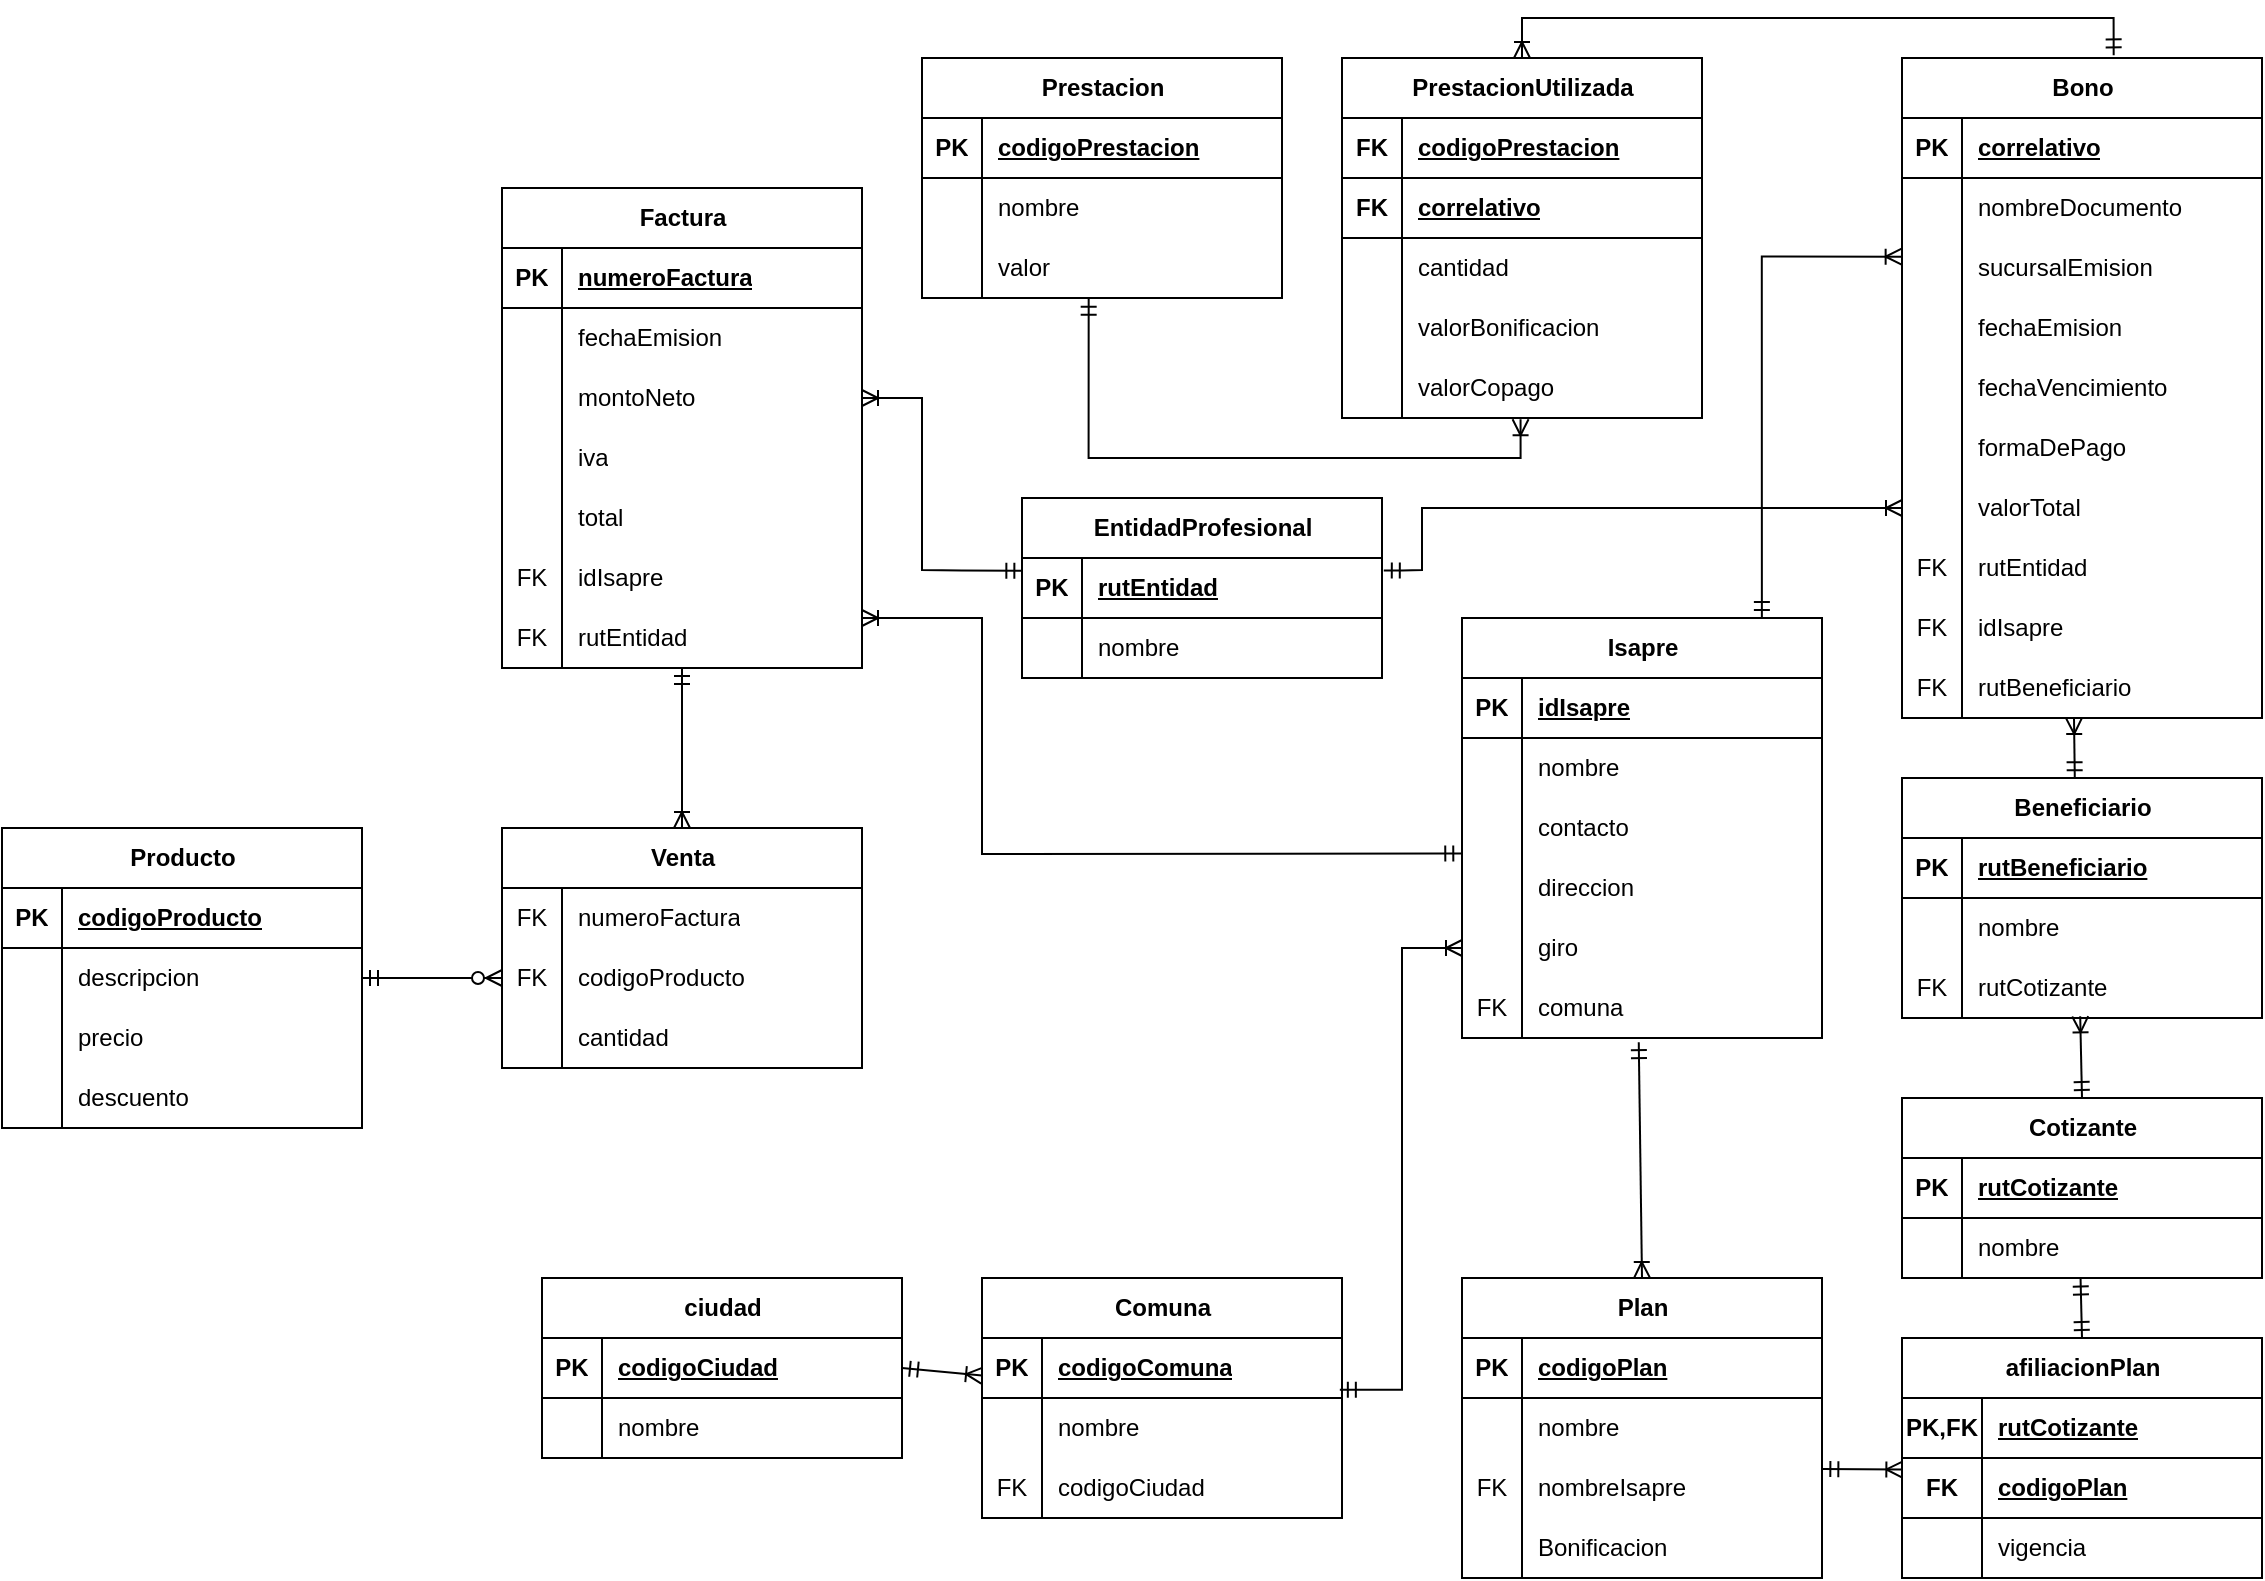 <mxfile version="21.0.8" type="github">
  <diagram name="Página-1" id="sHQLnijy8fRrwYcZ9gBC">
    <mxGraphModel dx="2048" dy="743" grid="1" gridSize="10" guides="1" tooltips="1" connect="1" arrows="1" fold="1" page="1" pageScale="1" pageWidth="827" pageHeight="1169" math="0" shadow="0">
      <root>
        <mxCell id="0" />
        <mxCell id="1" parent="0" />
        <mxCell id="WlE908Nr2HLmPfWXAteI-1" value="Venta" style="shape=table;startSize=30;container=1;collapsible=1;childLayout=tableLayout;fixedRows=1;rowLines=0;fontStyle=1;align=center;resizeLast=1;html=1;" parent="1" vertex="1">
          <mxGeometry x="-10" y="435" width="180" height="120" as="geometry" />
        </mxCell>
        <mxCell id="WlE908Nr2HLmPfWXAteI-5" value="" style="shape=tableRow;horizontal=0;startSize=0;swimlaneHead=0;swimlaneBody=0;fillColor=none;collapsible=0;dropTarget=0;points=[[0,0.5],[1,0.5]];portConstraint=eastwest;top=0;left=0;right=0;bottom=0;" parent="WlE908Nr2HLmPfWXAteI-1" vertex="1">
          <mxGeometry y="30" width="180" height="30" as="geometry" />
        </mxCell>
        <mxCell id="WlE908Nr2HLmPfWXAteI-6" value="FK" style="shape=partialRectangle;connectable=0;fillColor=none;top=0;left=0;bottom=0;right=0;editable=1;overflow=hidden;whiteSpace=wrap;html=1;" parent="WlE908Nr2HLmPfWXAteI-5" vertex="1">
          <mxGeometry width="30" height="30" as="geometry">
            <mxRectangle width="30" height="30" as="alternateBounds" />
          </mxGeometry>
        </mxCell>
        <mxCell id="WlE908Nr2HLmPfWXAteI-7" value="numeroFactura" style="shape=partialRectangle;connectable=0;fillColor=none;top=0;left=0;bottom=0;right=0;align=left;spacingLeft=6;overflow=hidden;whiteSpace=wrap;html=1;" parent="WlE908Nr2HLmPfWXAteI-5" vertex="1">
          <mxGeometry x="30" width="150" height="30" as="geometry">
            <mxRectangle width="150" height="30" as="alternateBounds" />
          </mxGeometry>
        </mxCell>
        <mxCell id="WlE908Nr2HLmPfWXAteI-8" value="" style="shape=tableRow;horizontal=0;startSize=0;swimlaneHead=0;swimlaneBody=0;fillColor=none;collapsible=0;dropTarget=0;points=[[0,0.5],[1,0.5]];portConstraint=eastwest;top=0;left=0;right=0;bottom=0;" parent="WlE908Nr2HLmPfWXAteI-1" vertex="1">
          <mxGeometry y="60" width="180" height="30" as="geometry" />
        </mxCell>
        <mxCell id="WlE908Nr2HLmPfWXAteI-9" value="FK" style="shape=partialRectangle;connectable=0;fillColor=none;top=0;left=0;bottom=0;right=0;editable=1;overflow=hidden;whiteSpace=wrap;html=1;" parent="WlE908Nr2HLmPfWXAteI-8" vertex="1">
          <mxGeometry width="30" height="30" as="geometry">
            <mxRectangle width="30" height="30" as="alternateBounds" />
          </mxGeometry>
        </mxCell>
        <mxCell id="WlE908Nr2HLmPfWXAteI-10" value="codigoProducto" style="shape=partialRectangle;connectable=0;fillColor=none;top=0;left=0;bottom=0;right=0;align=left;spacingLeft=6;overflow=hidden;whiteSpace=wrap;html=1;" parent="WlE908Nr2HLmPfWXAteI-8" vertex="1">
          <mxGeometry x="30" width="150" height="30" as="geometry">
            <mxRectangle width="150" height="30" as="alternateBounds" />
          </mxGeometry>
        </mxCell>
        <mxCell id="WlE908Nr2HLmPfWXAteI-11" value="" style="shape=tableRow;horizontal=0;startSize=0;swimlaneHead=0;swimlaneBody=0;fillColor=none;collapsible=0;dropTarget=0;points=[[0,0.5],[1,0.5]];portConstraint=eastwest;top=0;left=0;right=0;bottom=0;" parent="WlE908Nr2HLmPfWXAteI-1" vertex="1">
          <mxGeometry y="90" width="180" height="30" as="geometry" />
        </mxCell>
        <mxCell id="WlE908Nr2HLmPfWXAteI-12" value="" style="shape=partialRectangle;connectable=0;fillColor=none;top=0;left=0;bottom=0;right=0;editable=1;overflow=hidden;whiteSpace=wrap;html=1;" parent="WlE908Nr2HLmPfWXAteI-11" vertex="1">
          <mxGeometry width="30" height="30" as="geometry">
            <mxRectangle width="30" height="30" as="alternateBounds" />
          </mxGeometry>
        </mxCell>
        <mxCell id="WlE908Nr2HLmPfWXAteI-13" value="cantidad" style="shape=partialRectangle;connectable=0;fillColor=none;top=0;left=0;bottom=0;right=0;align=left;spacingLeft=6;overflow=hidden;whiteSpace=wrap;html=1;" parent="WlE908Nr2HLmPfWXAteI-11" vertex="1">
          <mxGeometry x="30" width="150" height="30" as="geometry">
            <mxRectangle width="150" height="30" as="alternateBounds" />
          </mxGeometry>
        </mxCell>
        <mxCell id="WlE908Nr2HLmPfWXAteI-14" value="Factura" style="shape=table;startSize=30;container=1;collapsible=1;childLayout=tableLayout;fixedRows=1;rowLines=0;fontStyle=1;align=center;resizeLast=1;html=1;" parent="1" vertex="1">
          <mxGeometry x="-10" y="115" width="180" height="240.0" as="geometry" />
        </mxCell>
        <mxCell id="WlE908Nr2HLmPfWXAteI-15" value="" style="shape=tableRow;horizontal=0;startSize=0;swimlaneHead=0;swimlaneBody=0;fillColor=none;collapsible=0;dropTarget=0;points=[[0,0.5],[1,0.5]];portConstraint=eastwest;top=0;left=0;right=0;bottom=1;" parent="WlE908Nr2HLmPfWXAteI-14" vertex="1">
          <mxGeometry y="30" width="180" height="30" as="geometry" />
        </mxCell>
        <mxCell id="WlE908Nr2HLmPfWXAteI-16" value="PK" style="shape=partialRectangle;connectable=0;fillColor=none;top=0;left=0;bottom=0;right=0;fontStyle=1;overflow=hidden;whiteSpace=wrap;html=1;" parent="WlE908Nr2HLmPfWXAteI-15" vertex="1">
          <mxGeometry width="30" height="30" as="geometry">
            <mxRectangle width="30" height="30" as="alternateBounds" />
          </mxGeometry>
        </mxCell>
        <mxCell id="WlE908Nr2HLmPfWXAteI-17" value="numeroFactura" style="shape=partialRectangle;connectable=0;fillColor=none;top=0;left=0;bottom=0;right=0;align=left;spacingLeft=6;fontStyle=5;overflow=hidden;whiteSpace=wrap;html=1;" parent="WlE908Nr2HLmPfWXAteI-15" vertex="1">
          <mxGeometry x="30" width="150" height="30" as="geometry">
            <mxRectangle width="150" height="30" as="alternateBounds" />
          </mxGeometry>
        </mxCell>
        <mxCell id="WlE908Nr2HLmPfWXAteI-18" value="" style="shape=tableRow;horizontal=0;startSize=0;swimlaneHead=0;swimlaneBody=0;fillColor=none;collapsible=0;dropTarget=0;points=[[0,0.5],[1,0.5]];portConstraint=eastwest;top=0;left=0;right=0;bottom=0;" parent="WlE908Nr2HLmPfWXAteI-14" vertex="1">
          <mxGeometry y="60" width="180" height="30" as="geometry" />
        </mxCell>
        <mxCell id="WlE908Nr2HLmPfWXAteI-19" value="" style="shape=partialRectangle;connectable=0;fillColor=none;top=0;left=0;bottom=0;right=0;editable=1;overflow=hidden;whiteSpace=wrap;html=1;" parent="WlE908Nr2HLmPfWXAteI-18" vertex="1">
          <mxGeometry width="30" height="30" as="geometry">
            <mxRectangle width="30" height="30" as="alternateBounds" />
          </mxGeometry>
        </mxCell>
        <mxCell id="WlE908Nr2HLmPfWXAteI-20" value="fechaEmision" style="shape=partialRectangle;connectable=0;fillColor=none;top=0;left=0;bottom=0;right=0;align=left;spacingLeft=6;overflow=hidden;whiteSpace=wrap;html=1;" parent="WlE908Nr2HLmPfWXAteI-18" vertex="1">
          <mxGeometry x="30" width="150" height="30" as="geometry">
            <mxRectangle width="150" height="30" as="alternateBounds" />
          </mxGeometry>
        </mxCell>
        <mxCell id="WlE908Nr2HLmPfWXAteI-24" value="" style="shape=tableRow;horizontal=0;startSize=0;swimlaneHead=0;swimlaneBody=0;fillColor=none;collapsible=0;dropTarget=0;points=[[0,0.5],[1,0.5]];portConstraint=eastwest;top=0;left=0;right=0;bottom=0;" parent="WlE908Nr2HLmPfWXAteI-14" vertex="1">
          <mxGeometry y="90" width="180" height="30" as="geometry" />
        </mxCell>
        <mxCell id="WlE908Nr2HLmPfWXAteI-25" value="" style="shape=partialRectangle;connectable=0;fillColor=none;top=0;left=0;bottom=0;right=0;editable=1;overflow=hidden;whiteSpace=wrap;html=1;" parent="WlE908Nr2HLmPfWXAteI-24" vertex="1">
          <mxGeometry width="30" height="30" as="geometry">
            <mxRectangle width="30" height="30" as="alternateBounds" />
          </mxGeometry>
        </mxCell>
        <mxCell id="WlE908Nr2HLmPfWXAteI-26" value="montoNeto" style="shape=partialRectangle;connectable=0;fillColor=none;top=0;left=0;bottom=0;right=0;align=left;spacingLeft=6;overflow=hidden;whiteSpace=wrap;html=1;" parent="WlE908Nr2HLmPfWXAteI-24" vertex="1">
          <mxGeometry x="30" width="150" height="30" as="geometry">
            <mxRectangle width="150" height="30" as="alternateBounds" />
          </mxGeometry>
        </mxCell>
        <mxCell id="jJBeX2fmHwRDxvE-7OtH-17" style="shape=tableRow;horizontal=0;startSize=0;swimlaneHead=0;swimlaneBody=0;fillColor=none;collapsible=0;dropTarget=0;points=[[0,0.5],[1,0.5]];portConstraint=eastwest;top=0;left=0;right=0;bottom=0;" parent="WlE908Nr2HLmPfWXAteI-14" vertex="1">
          <mxGeometry y="120" width="180" height="30" as="geometry" />
        </mxCell>
        <mxCell id="jJBeX2fmHwRDxvE-7OtH-18" style="shape=partialRectangle;connectable=0;fillColor=none;top=0;left=0;bottom=0;right=0;editable=1;overflow=hidden;whiteSpace=wrap;html=1;" parent="jJBeX2fmHwRDxvE-7OtH-17" vertex="1">
          <mxGeometry width="30" height="30" as="geometry">
            <mxRectangle width="30" height="30" as="alternateBounds" />
          </mxGeometry>
        </mxCell>
        <mxCell id="jJBeX2fmHwRDxvE-7OtH-19" value="iva" style="shape=partialRectangle;connectable=0;fillColor=none;top=0;left=0;bottom=0;right=0;align=left;spacingLeft=6;overflow=hidden;whiteSpace=wrap;html=1;" parent="jJBeX2fmHwRDxvE-7OtH-17" vertex="1">
          <mxGeometry x="30" width="150" height="30" as="geometry">
            <mxRectangle width="150" height="30" as="alternateBounds" />
          </mxGeometry>
        </mxCell>
        <mxCell id="jJBeX2fmHwRDxvE-7OtH-20" style="shape=tableRow;horizontal=0;startSize=0;swimlaneHead=0;swimlaneBody=0;fillColor=none;collapsible=0;dropTarget=0;points=[[0,0.5],[1,0.5]];portConstraint=eastwest;top=0;left=0;right=0;bottom=0;" parent="WlE908Nr2HLmPfWXAteI-14" vertex="1">
          <mxGeometry y="150" width="180" height="30" as="geometry" />
        </mxCell>
        <mxCell id="jJBeX2fmHwRDxvE-7OtH-21" style="shape=partialRectangle;connectable=0;fillColor=none;top=0;left=0;bottom=0;right=0;editable=1;overflow=hidden;whiteSpace=wrap;html=1;" parent="jJBeX2fmHwRDxvE-7OtH-20" vertex="1">
          <mxGeometry width="30" height="30" as="geometry">
            <mxRectangle width="30" height="30" as="alternateBounds" />
          </mxGeometry>
        </mxCell>
        <mxCell id="jJBeX2fmHwRDxvE-7OtH-22" value="total" style="shape=partialRectangle;connectable=0;fillColor=none;top=0;left=0;bottom=0;right=0;align=left;spacingLeft=6;overflow=hidden;whiteSpace=wrap;html=1;" parent="jJBeX2fmHwRDxvE-7OtH-20" vertex="1">
          <mxGeometry x="30" width="150" height="30" as="geometry">
            <mxRectangle width="150" height="30" as="alternateBounds" />
          </mxGeometry>
        </mxCell>
        <mxCell id="WlE908Nr2HLmPfWXAteI-21" value="" style="shape=tableRow;horizontal=0;startSize=0;swimlaneHead=0;swimlaneBody=0;fillColor=none;collapsible=0;dropTarget=0;points=[[0,0.5],[1,0.5]];portConstraint=eastwest;top=0;left=0;right=0;bottom=0;" parent="WlE908Nr2HLmPfWXAteI-14" vertex="1">
          <mxGeometry y="180" width="180" height="30" as="geometry" />
        </mxCell>
        <mxCell id="WlE908Nr2HLmPfWXAteI-22" value="FK" style="shape=partialRectangle;connectable=0;fillColor=none;top=0;left=0;bottom=0;right=0;editable=1;overflow=hidden;whiteSpace=wrap;html=1;" parent="WlE908Nr2HLmPfWXAteI-21" vertex="1">
          <mxGeometry width="30" height="30" as="geometry">
            <mxRectangle width="30" height="30" as="alternateBounds" />
          </mxGeometry>
        </mxCell>
        <mxCell id="WlE908Nr2HLmPfWXAteI-23" value="idIsapre" style="shape=partialRectangle;connectable=0;fillColor=none;top=0;left=0;bottom=0;right=0;align=left;spacingLeft=6;overflow=hidden;whiteSpace=wrap;html=1;" parent="WlE908Nr2HLmPfWXAteI-21" vertex="1">
          <mxGeometry x="30" width="150" height="30" as="geometry">
            <mxRectangle width="150" height="30" as="alternateBounds" />
          </mxGeometry>
        </mxCell>
        <mxCell id="gxQkNs44RPylzeT0LfTa-339" style="shape=tableRow;horizontal=0;startSize=0;swimlaneHead=0;swimlaneBody=0;fillColor=none;collapsible=0;dropTarget=0;points=[[0,0.5],[1,0.5]];portConstraint=eastwest;top=0;left=0;right=0;bottom=0;" vertex="1" parent="WlE908Nr2HLmPfWXAteI-14">
          <mxGeometry y="210" width="180" height="30" as="geometry" />
        </mxCell>
        <mxCell id="gxQkNs44RPylzeT0LfTa-340" value="FK" style="shape=partialRectangle;connectable=0;fillColor=none;top=0;left=0;bottom=0;right=0;editable=1;overflow=hidden;whiteSpace=wrap;html=1;" vertex="1" parent="gxQkNs44RPylzeT0LfTa-339">
          <mxGeometry width="30" height="30" as="geometry">
            <mxRectangle width="30" height="30" as="alternateBounds" />
          </mxGeometry>
        </mxCell>
        <mxCell id="gxQkNs44RPylzeT0LfTa-341" value="rutEntidad" style="shape=partialRectangle;connectable=0;fillColor=none;top=0;left=0;bottom=0;right=0;align=left;spacingLeft=6;overflow=hidden;whiteSpace=wrap;html=1;" vertex="1" parent="gxQkNs44RPylzeT0LfTa-339">
          <mxGeometry x="30" width="150" height="30" as="geometry">
            <mxRectangle width="150" height="30" as="alternateBounds" />
          </mxGeometry>
        </mxCell>
        <mxCell id="WlE908Nr2HLmPfWXAteI-40" value="Producto" style="shape=table;startSize=30;container=1;collapsible=1;childLayout=tableLayout;fixedRows=1;rowLines=0;fontStyle=1;align=center;resizeLast=1;html=1;" parent="1" vertex="1">
          <mxGeometry x="-260" y="435" width="180" height="150" as="geometry" />
        </mxCell>
        <mxCell id="WlE908Nr2HLmPfWXAteI-41" value="" style="shape=tableRow;horizontal=0;startSize=0;swimlaneHead=0;swimlaneBody=0;fillColor=none;collapsible=0;dropTarget=0;points=[[0,0.5],[1,0.5]];portConstraint=eastwest;top=0;left=0;right=0;bottom=1;" parent="WlE908Nr2HLmPfWXAteI-40" vertex="1">
          <mxGeometry y="30" width="180" height="30" as="geometry" />
        </mxCell>
        <mxCell id="WlE908Nr2HLmPfWXAteI-42" value="PK" style="shape=partialRectangle;connectable=0;fillColor=none;top=0;left=0;bottom=0;right=0;fontStyle=1;overflow=hidden;whiteSpace=wrap;html=1;" parent="WlE908Nr2HLmPfWXAteI-41" vertex="1">
          <mxGeometry width="30" height="30" as="geometry">
            <mxRectangle width="30" height="30" as="alternateBounds" />
          </mxGeometry>
        </mxCell>
        <mxCell id="WlE908Nr2HLmPfWXAteI-43" value="codigoProducto" style="shape=partialRectangle;connectable=0;fillColor=none;top=0;left=0;bottom=0;right=0;align=left;spacingLeft=6;fontStyle=5;overflow=hidden;whiteSpace=wrap;html=1;" parent="WlE908Nr2HLmPfWXAteI-41" vertex="1">
          <mxGeometry x="30" width="150" height="30" as="geometry">
            <mxRectangle width="150" height="30" as="alternateBounds" />
          </mxGeometry>
        </mxCell>
        <mxCell id="WlE908Nr2HLmPfWXAteI-44" value="" style="shape=tableRow;horizontal=0;startSize=0;swimlaneHead=0;swimlaneBody=0;fillColor=none;collapsible=0;dropTarget=0;points=[[0,0.5],[1,0.5]];portConstraint=eastwest;top=0;left=0;right=0;bottom=0;" parent="WlE908Nr2HLmPfWXAteI-40" vertex="1">
          <mxGeometry y="60" width="180" height="30" as="geometry" />
        </mxCell>
        <mxCell id="WlE908Nr2HLmPfWXAteI-45" value="" style="shape=partialRectangle;connectable=0;fillColor=none;top=0;left=0;bottom=0;right=0;editable=1;overflow=hidden;whiteSpace=wrap;html=1;" parent="WlE908Nr2HLmPfWXAteI-44" vertex="1">
          <mxGeometry width="30" height="30" as="geometry">
            <mxRectangle width="30" height="30" as="alternateBounds" />
          </mxGeometry>
        </mxCell>
        <mxCell id="WlE908Nr2HLmPfWXAteI-46" value="descripcion" style="shape=partialRectangle;connectable=0;fillColor=none;top=0;left=0;bottom=0;right=0;align=left;spacingLeft=6;overflow=hidden;whiteSpace=wrap;html=1;" parent="WlE908Nr2HLmPfWXAteI-44" vertex="1">
          <mxGeometry x="30" width="150" height="30" as="geometry">
            <mxRectangle width="150" height="30" as="alternateBounds" />
          </mxGeometry>
        </mxCell>
        <mxCell id="WlE908Nr2HLmPfWXAteI-47" value="" style="shape=tableRow;horizontal=0;startSize=0;swimlaneHead=0;swimlaneBody=0;fillColor=none;collapsible=0;dropTarget=0;points=[[0,0.5],[1,0.5]];portConstraint=eastwest;top=0;left=0;right=0;bottom=0;" parent="WlE908Nr2HLmPfWXAteI-40" vertex="1">
          <mxGeometry y="90" width="180" height="30" as="geometry" />
        </mxCell>
        <mxCell id="WlE908Nr2HLmPfWXAteI-48" value="" style="shape=partialRectangle;connectable=0;fillColor=none;top=0;left=0;bottom=0;right=0;editable=1;overflow=hidden;whiteSpace=wrap;html=1;" parent="WlE908Nr2HLmPfWXAteI-47" vertex="1">
          <mxGeometry width="30" height="30" as="geometry">
            <mxRectangle width="30" height="30" as="alternateBounds" />
          </mxGeometry>
        </mxCell>
        <mxCell id="WlE908Nr2HLmPfWXAteI-49" value="precio" style="shape=partialRectangle;connectable=0;fillColor=none;top=0;left=0;bottom=0;right=0;align=left;spacingLeft=6;overflow=hidden;whiteSpace=wrap;html=1;" parent="WlE908Nr2HLmPfWXAteI-47" vertex="1">
          <mxGeometry x="30" width="150" height="30" as="geometry">
            <mxRectangle width="150" height="30" as="alternateBounds" />
          </mxGeometry>
        </mxCell>
        <mxCell id="jJBeX2fmHwRDxvE-7OtH-14" style="shape=tableRow;horizontal=0;startSize=0;swimlaneHead=0;swimlaneBody=0;fillColor=none;collapsible=0;dropTarget=0;points=[[0,0.5],[1,0.5]];portConstraint=eastwest;top=0;left=0;right=0;bottom=0;" parent="WlE908Nr2HLmPfWXAteI-40" vertex="1">
          <mxGeometry y="120" width="180" height="30" as="geometry" />
        </mxCell>
        <mxCell id="jJBeX2fmHwRDxvE-7OtH-15" style="shape=partialRectangle;connectable=0;fillColor=none;top=0;left=0;bottom=0;right=0;editable=1;overflow=hidden;whiteSpace=wrap;html=1;" parent="jJBeX2fmHwRDxvE-7OtH-14" vertex="1">
          <mxGeometry width="30" height="30" as="geometry">
            <mxRectangle width="30" height="30" as="alternateBounds" />
          </mxGeometry>
        </mxCell>
        <mxCell id="jJBeX2fmHwRDxvE-7OtH-16" value="descuento" style="shape=partialRectangle;connectable=0;fillColor=none;top=0;left=0;bottom=0;right=0;align=left;spacingLeft=6;overflow=hidden;whiteSpace=wrap;html=1;" parent="jJBeX2fmHwRDxvE-7OtH-14" vertex="1">
          <mxGeometry x="30" width="150" height="30" as="geometry">
            <mxRectangle width="150" height="30" as="alternateBounds" />
          </mxGeometry>
        </mxCell>
        <mxCell id="WlE908Nr2HLmPfWXAteI-77" value="" style="fontSize=12;html=1;endArrow=ERzeroToMany;startArrow=ERmandOne;rounded=0;entryX=0;entryY=0.5;entryDx=0;entryDy=0;exitX=1;exitY=0.5;exitDx=0;exitDy=0;" parent="1" source="WlE908Nr2HLmPfWXAteI-44" target="WlE908Nr2HLmPfWXAteI-8" edge="1">
          <mxGeometry width="100" height="100" relative="1" as="geometry">
            <mxPoint x="-170" y="395" as="sourcePoint" />
            <mxPoint x="70" y="335" as="targetPoint" />
          </mxGeometry>
        </mxCell>
        <mxCell id="WlE908Nr2HLmPfWXAteI-81" value="" style="fontSize=12;html=1;endArrow=ERoneToMany;startArrow=ERmandOne;rounded=0;entryX=0.5;entryY=0;entryDx=0;entryDy=0;" parent="1" target="WlE908Nr2HLmPfWXAteI-1" edge="1">
          <mxGeometry width="100" height="100" relative="1" as="geometry">
            <mxPoint x="80" y="355" as="sourcePoint" />
            <mxPoint x="130" y="295" as="targetPoint" />
          </mxGeometry>
        </mxCell>
        <mxCell id="LhOiTy0F_RknyYzcm8iF-1" value="Bono" style="shape=table;startSize=30;container=1;collapsible=1;childLayout=tableLayout;fixedRows=1;rowLines=0;fontStyle=1;align=center;resizeLast=1;html=1;" parent="1" vertex="1">
          <mxGeometry x="690" y="50" width="180" height="330" as="geometry" />
        </mxCell>
        <mxCell id="LhOiTy0F_RknyYzcm8iF-2" value="" style="shape=tableRow;horizontal=0;startSize=0;swimlaneHead=0;swimlaneBody=0;fillColor=none;collapsible=0;dropTarget=0;points=[[0,0.5],[1,0.5]];portConstraint=eastwest;top=0;left=0;right=0;bottom=1;" parent="LhOiTy0F_RknyYzcm8iF-1" vertex="1">
          <mxGeometry y="30" width="180" height="30" as="geometry" />
        </mxCell>
        <mxCell id="LhOiTy0F_RknyYzcm8iF-3" value="PK" style="shape=partialRectangle;connectable=0;fillColor=none;top=0;left=0;bottom=0;right=0;fontStyle=1;overflow=hidden;whiteSpace=wrap;html=1;" parent="LhOiTy0F_RknyYzcm8iF-2" vertex="1">
          <mxGeometry width="30" height="30" as="geometry">
            <mxRectangle width="30" height="30" as="alternateBounds" />
          </mxGeometry>
        </mxCell>
        <mxCell id="LhOiTy0F_RknyYzcm8iF-4" value="correlativo" style="shape=partialRectangle;connectable=0;fillColor=none;top=0;left=0;bottom=0;right=0;align=left;spacingLeft=6;fontStyle=5;overflow=hidden;whiteSpace=wrap;html=1;" parent="LhOiTy0F_RknyYzcm8iF-2" vertex="1">
          <mxGeometry x="30" width="150" height="30" as="geometry">
            <mxRectangle width="150" height="30" as="alternateBounds" />
          </mxGeometry>
        </mxCell>
        <mxCell id="LhOiTy0F_RknyYzcm8iF-5" value="" style="shape=tableRow;horizontal=0;startSize=0;swimlaneHead=0;swimlaneBody=0;fillColor=none;collapsible=0;dropTarget=0;points=[[0,0.5],[1,0.5]];portConstraint=eastwest;top=0;left=0;right=0;bottom=0;" parent="LhOiTy0F_RknyYzcm8iF-1" vertex="1">
          <mxGeometry y="60" width="180" height="30" as="geometry" />
        </mxCell>
        <mxCell id="LhOiTy0F_RknyYzcm8iF-6" value="" style="shape=partialRectangle;connectable=0;fillColor=none;top=0;left=0;bottom=0;right=0;editable=1;overflow=hidden;whiteSpace=wrap;html=1;" parent="LhOiTy0F_RknyYzcm8iF-5" vertex="1">
          <mxGeometry width="30" height="30" as="geometry">
            <mxRectangle width="30" height="30" as="alternateBounds" />
          </mxGeometry>
        </mxCell>
        <mxCell id="LhOiTy0F_RknyYzcm8iF-7" value="nombreDocumento" style="shape=partialRectangle;connectable=0;fillColor=none;top=0;left=0;bottom=0;right=0;align=left;spacingLeft=6;overflow=hidden;whiteSpace=wrap;html=1;" parent="LhOiTy0F_RknyYzcm8iF-5" vertex="1">
          <mxGeometry x="30" width="150" height="30" as="geometry">
            <mxRectangle width="150" height="30" as="alternateBounds" />
          </mxGeometry>
        </mxCell>
        <mxCell id="LhOiTy0F_RknyYzcm8iF-11" value="" style="shape=tableRow;horizontal=0;startSize=0;swimlaneHead=0;swimlaneBody=0;fillColor=none;collapsible=0;dropTarget=0;points=[[0,0.5],[1,0.5]];portConstraint=eastwest;top=0;left=0;right=0;bottom=0;" parent="LhOiTy0F_RknyYzcm8iF-1" vertex="1">
          <mxGeometry y="90" width="180" height="30" as="geometry" />
        </mxCell>
        <mxCell id="LhOiTy0F_RknyYzcm8iF-12" value="" style="shape=partialRectangle;connectable=0;fillColor=none;top=0;left=0;bottom=0;right=0;editable=1;overflow=hidden;whiteSpace=wrap;html=1;" parent="LhOiTy0F_RknyYzcm8iF-11" vertex="1">
          <mxGeometry width="30" height="30" as="geometry">
            <mxRectangle width="30" height="30" as="alternateBounds" />
          </mxGeometry>
        </mxCell>
        <mxCell id="LhOiTy0F_RknyYzcm8iF-13" value="sucursalEmision" style="shape=partialRectangle;connectable=0;fillColor=none;top=0;left=0;bottom=0;right=0;align=left;spacingLeft=6;overflow=hidden;whiteSpace=wrap;html=1;" parent="LhOiTy0F_RknyYzcm8iF-11" vertex="1">
          <mxGeometry x="30" width="150" height="30" as="geometry">
            <mxRectangle width="150" height="30" as="alternateBounds" />
          </mxGeometry>
        </mxCell>
        <mxCell id="LhOiTy0F_RknyYzcm8iF-14" style="shape=tableRow;horizontal=0;startSize=0;swimlaneHead=0;swimlaneBody=0;fillColor=none;collapsible=0;dropTarget=0;points=[[0,0.5],[1,0.5]];portConstraint=eastwest;top=0;left=0;right=0;bottom=0;" parent="LhOiTy0F_RknyYzcm8iF-1" vertex="1">
          <mxGeometry y="120" width="180" height="30" as="geometry" />
        </mxCell>
        <mxCell id="LhOiTy0F_RknyYzcm8iF-15" style="shape=partialRectangle;connectable=0;fillColor=none;top=0;left=0;bottom=0;right=0;editable=1;overflow=hidden;whiteSpace=wrap;html=1;" parent="LhOiTy0F_RknyYzcm8iF-14" vertex="1">
          <mxGeometry width="30" height="30" as="geometry">
            <mxRectangle width="30" height="30" as="alternateBounds" />
          </mxGeometry>
        </mxCell>
        <mxCell id="LhOiTy0F_RknyYzcm8iF-16" value="fechaEmision" style="shape=partialRectangle;connectable=0;fillColor=none;top=0;left=0;bottom=0;right=0;align=left;spacingLeft=6;overflow=hidden;whiteSpace=wrap;html=1;" parent="LhOiTy0F_RknyYzcm8iF-14" vertex="1">
          <mxGeometry x="30" width="150" height="30" as="geometry">
            <mxRectangle width="150" height="30" as="alternateBounds" />
          </mxGeometry>
        </mxCell>
        <mxCell id="LhOiTy0F_RknyYzcm8iF-17" style="shape=tableRow;horizontal=0;startSize=0;swimlaneHead=0;swimlaneBody=0;fillColor=none;collapsible=0;dropTarget=0;points=[[0,0.5],[1,0.5]];portConstraint=eastwest;top=0;left=0;right=0;bottom=0;" parent="LhOiTy0F_RknyYzcm8iF-1" vertex="1">
          <mxGeometry y="150" width="180" height="30" as="geometry" />
        </mxCell>
        <mxCell id="LhOiTy0F_RknyYzcm8iF-18" style="shape=partialRectangle;connectable=0;fillColor=none;top=0;left=0;bottom=0;right=0;editable=1;overflow=hidden;whiteSpace=wrap;html=1;" parent="LhOiTy0F_RknyYzcm8iF-17" vertex="1">
          <mxGeometry width="30" height="30" as="geometry">
            <mxRectangle width="30" height="30" as="alternateBounds" />
          </mxGeometry>
        </mxCell>
        <mxCell id="LhOiTy0F_RknyYzcm8iF-19" value="fechaVencimiento" style="shape=partialRectangle;connectable=0;fillColor=none;top=0;left=0;bottom=0;right=0;align=left;spacingLeft=6;overflow=hidden;whiteSpace=wrap;html=1;" parent="LhOiTy0F_RknyYzcm8iF-17" vertex="1">
          <mxGeometry x="30" width="150" height="30" as="geometry">
            <mxRectangle width="150" height="30" as="alternateBounds" />
          </mxGeometry>
        </mxCell>
        <mxCell id="gxQkNs44RPylzeT0LfTa-257" style="shape=tableRow;horizontal=0;startSize=0;swimlaneHead=0;swimlaneBody=0;fillColor=none;collapsible=0;dropTarget=0;points=[[0,0.5],[1,0.5]];portConstraint=eastwest;top=0;left=0;right=0;bottom=0;" vertex="1" parent="LhOiTy0F_RknyYzcm8iF-1">
          <mxGeometry y="180" width="180" height="30" as="geometry" />
        </mxCell>
        <mxCell id="gxQkNs44RPylzeT0LfTa-258" style="shape=partialRectangle;connectable=0;fillColor=none;top=0;left=0;bottom=0;right=0;editable=1;overflow=hidden;whiteSpace=wrap;html=1;" vertex="1" parent="gxQkNs44RPylzeT0LfTa-257">
          <mxGeometry width="30" height="30" as="geometry">
            <mxRectangle width="30" height="30" as="alternateBounds" />
          </mxGeometry>
        </mxCell>
        <mxCell id="gxQkNs44RPylzeT0LfTa-259" value="formaDePago" style="shape=partialRectangle;connectable=0;fillColor=none;top=0;left=0;bottom=0;right=0;align=left;spacingLeft=6;overflow=hidden;whiteSpace=wrap;html=1;" vertex="1" parent="gxQkNs44RPylzeT0LfTa-257">
          <mxGeometry x="30" width="150" height="30" as="geometry">
            <mxRectangle width="150" height="30" as="alternateBounds" />
          </mxGeometry>
        </mxCell>
        <mxCell id="gxQkNs44RPylzeT0LfTa-260" style="shape=tableRow;horizontal=0;startSize=0;swimlaneHead=0;swimlaneBody=0;fillColor=none;collapsible=0;dropTarget=0;points=[[0,0.5],[1,0.5]];portConstraint=eastwest;top=0;left=0;right=0;bottom=0;" vertex="1" parent="LhOiTy0F_RknyYzcm8iF-1">
          <mxGeometry y="210" width="180" height="30" as="geometry" />
        </mxCell>
        <mxCell id="gxQkNs44RPylzeT0LfTa-261" style="shape=partialRectangle;connectable=0;fillColor=none;top=0;left=0;bottom=0;right=0;editable=1;overflow=hidden;whiteSpace=wrap;html=1;" vertex="1" parent="gxQkNs44RPylzeT0LfTa-260">
          <mxGeometry width="30" height="30" as="geometry">
            <mxRectangle width="30" height="30" as="alternateBounds" />
          </mxGeometry>
        </mxCell>
        <mxCell id="gxQkNs44RPylzeT0LfTa-262" value="valorTotal" style="shape=partialRectangle;connectable=0;fillColor=none;top=0;left=0;bottom=0;right=0;align=left;spacingLeft=6;overflow=hidden;whiteSpace=wrap;html=1;" vertex="1" parent="gxQkNs44RPylzeT0LfTa-260">
          <mxGeometry x="30" width="150" height="30" as="geometry">
            <mxRectangle width="150" height="30" as="alternateBounds" />
          </mxGeometry>
        </mxCell>
        <mxCell id="gxQkNs44RPylzeT0LfTa-248" style="shape=tableRow;horizontal=0;startSize=0;swimlaneHead=0;swimlaneBody=0;fillColor=none;collapsible=0;dropTarget=0;points=[[0,0.5],[1,0.5]];portConstraint=eastwest;top=0;left=0;right=0;bottom=0;" vertex="1" parent="LhOiTy0F_RknyYzcm8iF-1">
          <mxGeometry y="240" width="180" height="30" as="geometry" />
        </mxCell>
        <mxCell id="gxQkNs44RPylzeT0LfTa-249" value="FK" style="shape=partialRectangle;connectable=0;fillColor=none;top=0;left=0;bottom=0;right=0;editable=1;overflow=hidden;whiteSpace=wrap;html=1;" vertex="1" parent="gxQkNs44RPylzeT0LfTa-248">
          <mxGeometry width="30" height="30" as="geometry">
            <mxRectangle width="30" height="30" as="alternateBounds" />
          </mxGeometry>
        </mxCell>
        <mxCell id="gxQkNs44RPylzeT0LfTa-250" value="rutEntidad" style="shape=partialRectangle;connectable=0;fillColor=none;top=0;left=0;bottom=0;right=0;align=left;spacingLeft=6;overflow=hidden;whiteSpace=wrap;html=1;" vertex="1" parent="gxQkNs44RPylzeT0LfTa-248">
          <mxGeometry x="30" width="150" height="30" as="geometry">
            <mxRectangle width="150" height="30" as="alternateBounds" />
          </mxGeometry>
        </mxCell>
        <mxCell id="LhOiTy0F_RknyYzcm8iF-8" value="" style="shape=tableRow;horizontal=0;startSize=0;swimlaneHead=0;swimlaneBody=0;fillColor=none;collapsible=0;dropTarget=0;points=[[0,0.5],[1,0.5]];portConstraint=eastwest;top=0;left=0;right=0;bottom=0;" parent="LhOiTy0F_RknyYzcm8iF-1" vertex="1">
          <mxGeometry y="270" width="180" height="30" as="geometry" />
        </mxCell>
        <mxCell id="LhOiTy0F_RknyYzcm8iF-9" value="FK" style="shape=partialRectangle;connectable=0;fillColor=none;top=0;left=0;bottom=0;right=0;editable=1;overflow=hidden;whiteSpace=wrap;html=1;" parent="LhOiTy0F_RknyYzcm8iF-8" vertex="1">
          <mxGeometry width="30" height="30" as="geometry">
            <mxRectangle width="30" height="30" as="alternateBounds" />
          </mxGeometry>
        </mxCell>
        <mxCell id="LhOiTy0F_RknyYzcm8iF-10" value="idIsapre" style="shape=partialRectangle;connectable=0;fillColor=none;top=0;left=0;bottom=0;right=0;align=left;spacingLeft=6;overflow=hidden;whiteSpace=wrap;html=1;" parent="LhOiTy0F_RknyYzcm8iF-8" vertex="1">
          <mxGeometry x="30" width="150" height="30" as="geometry">
            <mxRectangle width="150" height="30" as="alternateBounds" />
          </mxGeometry>
        </mxCell>
        <mxCell id="LhOiTy0F_RknyYzcm8iF-20" style="shape=tableRow;horizontal=0;startSize=0;swimlaneHead=0;swimlaneBody=0;fillColor=none;collapsible=0;dropTarget=0;points=[[0,0.5],[1,0.5]];portConstraint=eastwest;top=0;left=0;right=0;bottom=0;" parent="LhOiTy0F_RknyYzcm8iF-1" vertex="1">
          <mxGeometry y="300" width="180" height="30" as="geometry" />
        </mxCell>
        <mxCell id="LhOiTy0F_RknyYzcm8iF-21" value="FK" style="shape=partialRectangle;connectable=0;fillColor=none;top=0;left=0;bottom=0;right=0;editable=1;overflow=hidden;whiteSpace=wrap;html=1;" parent="LhOiTy0F_RknyYzcm8iF-20" vertex="1">
          <mxGeometry width="30" height="30" as="geometry">
            <mxRectangle width="30" height="30" as="alternateBounds" />
          </mxGeometry>
        </mxCell>
        <mxCell id="LhOiTy0F_RknyYzcm8iF-22" value="rutBeneficiario" style="shape=partialRectangle;connectable=0;fillColor=none;top=0;left=0;bottom=0;right=0;align=left;spacingLeft=6;overflow=hidden;whiteSpace=wrap;html=1;" parent="LhOiTy0F_RknyYzcm8iF-20" vertex="1">
          <mxGeometry x="30" width="150" height="30" as="geometry">
            <mxRectangle width="150" height="30" as="alternateBounds" />
          </mxGeometry>
        </mxCell>
        <mxCell id="gxQkNs44RPylzeT0LfTa-43" value="Cotizante" style="shape=table;startSize=30;container=1;collapsible=1;childLayout=tableLayout;fixedRows=1;rowLines=0;fontStyle=1;align=center;resizeLast=1;html=1;" vertex="1" parent="1">
          <mxGeometry x="690" y="570" width="180" height="90" as="geometry" />
        </mxCell>
        <mxCell id="gxQkNs44RPylzeT0LfTa-44" value="" style="shape=tableRow;horizontal=0;startSize=0;swimlaneHead=0;swimlaneBody=0;fillColor=none;collapsible=0;dropTarget=0;points=[[0,0.5],[1,0.5]];portConstraint=eastwest;top=0;left=0;right=0;bottom=1;" vertex="1" parent="gxQkNs44RPylzeT0LfTa-43">
          <mxGeometry y="30" width="180" height="30" as="geometry" />
        </mxCell>
        <mxCell id="gxQkNs44RPylzeT0LfTa-45" value="PK" style="shape=partialRectangle;connectable=0;fillColor=none;top=0;left=0;bottom=0;right=0;fontStyle=1;overflow=hidden;whiteSpace=wrap;html=1;" vertex="1" parent="gxQkNs44RPylzeT0LfTa-44">
          <mxGeometry width="30" height="30" as="geometry">
            <mxRectangle width="30" height="30" as="alternateBounds" />
          </mxGeometry>
        </mxCell>
        <mxCell id="gxQkNs44RPylzeT0LfTa-46" value="rutCotizante" style="shape=partialRectangle;connectable=0;fillColor=none;top=0;left=0;bottom=0;right=0;align=left;spacingLeft=6;fontStyle=5;overflow=hidden;whiteSpace=wrap;html=1;" vertex="1" parent="gxQkNs44RPylzeT0LfTa-44">
          <mxGeometry x="30" width="150" height="30" as="geometry">
            <mxRectangle width="150" height="30" as="alternateBounds" />
          </mxGeometry>
        </mxCell>
        <mxCell id="gxQkNs44RPylzeT0LfTa-47" value="" style="shape=tableRow;horizontal=0;startSize=0;swimlaneHead=0;swimlaneBody=0;fillColor=none;collapsible=0;dropTarget=0;points=[[0,0.5],[1,0.5]];portConstraint=eastwest;top=0;left=0;right=0;bottom=0;" vertex="1" parent="gxQkNs44RPylzeT0LfTa-43">
          <mxGeometry y="60" width="180" height="30" as="geometry" />
        </mxCell>
        <mxCell id="gxQkNs44RPylzeT0LfTa-48" value="" style="shape=partialRectangle;connectable=0;fillColor=none;top=0;left=0;bottom=0;right=0;editable=1;overflow=hidden;whiteSpace=wrap;html=1;" vertex="1" parent="gxQkNs44RPylzeT0LfTa-47">
          <mxGeometry width="30" height="30" as="geometry">
            <mxRectangle width="30" height="30" as="alternateBounds" />
          </mxGeometry>
        </mxCell>
        <mxCell id="gxQkNs44RPylzeT0LfTa-49" value="nombre" style="shape=partialRectangle;connectable=0;fillColor=none;top=0;left=0;bottom=0;right=0;align=left;spacingLeft=6;overflow=hidden;whiteSpace=wrap;html=1;" vertex="1" parent="gxQkNs44RPylzeT0LfTa-47">
          <mxGeometry x="30" width="150" height="30" as="geometry">
            <mxRectangle width="150" height="30" as="alternateBounds" />
          </mxGeometry>
        </mxCell>
        <mxCell id="gxQkNs44RPylzeT0LfTa-56" value="EntidadProfesional" style="shape=table;startSize=30;container=1;collapsible=1;childLayout=tableLayout;fixedRows=1;rowLines=0;fontStyle=1;align=center;resizeLast=1;html=1;" vertex="1" parent="1">
          <mxGeometry x="250" y="270" width="180" height="90" as="geometry" />
        </mxCell>
        <mxCell id="gxQkNs44RPylzeT0LfTa-57" value="" style="shape=tableRow;horizontal=0;startSize=0;swimlaneHead=0;swimlaneBody=0;fillColor=none;collapsible=0;dropTarget=0;points=[[0,0.5],[1,0.5]];portConstraint=eastwest;top=0;left=0;right=0;bottom=1;" vertex="1" parent="gxQkNs44RPylzeT0LfTa-56">
          <mxGeometry y="30" width="180" height="30" as="geometry" />
        </mxCell>
        <mxCell id="gxQkNs44RPylzeT0LfTa-58" value="PK" style="shape=partialRectangle;connectable=0;fillColor=none;top=0;left=0;bottom=0;right=0;fontStyle=1;overflow=hidden;whiteSpace=wrap;html=1;" vertex="1" parent="gxQkNs44RPylzeT0LfTa-57">
          <mxGeometry width="30" height="30" as="geometry">
            <mxRectangle width="30" height="30" as="alternateBounds" />
          </mxGeometry>
        </mxCell>
        <mxCell id="gxQkNs44RPylzeT0LfTa-59" value="rutEntidad" style="shape=partialRectangle;connectable=0;fillColor=none;top=0;left=0;bottom=0;right=0;align=left;spacingLeft=6;fontStyle=5;overflow=hidden;whiteSpace=wrap;html=1;" vertex="1" parent="gxQkNs44RPylzeT0LfTa-57">
          <mxGeometry x="30" width="150" height="30" as="geometry">
            <mxRectangle width="150" height="30" as="alternateBounds" />
          </mxGeometry>
        </mxCell>
        <mxCell id="gxQkNs44RPylzeT0LfTa-60" value="" style="shape=tableRow;horizontal=0;startSize=0;swimlaneHead=0;swimlaneBody=0;fillColor=none;collapsible=0;dropTarget=0;points=[[0,0.5],[1,0.5]];portConstraint=eastwest;top=0;left=0;right=0;bottom=0;" vertex="1" parent="gxQkNs44RPylzeT0LfTa-56">
          <mxGeometry y="60" width="180" height="30" as="geometry" />
        </mxCell>
        <mxCell id="gxQkNs44RPylzeT0LfTa-61" value="" style="shape=partialRectangle;connectable=0;fillColor=none;top=0;left=0;bottom=0;right=0;editable=1;overflow=hidden;whiteSpace=wrap;html=1;" vertex="1" parent="gxQkNs44RPylzeT0LfTa-60">
          <mxGeometry width="30" height="30" as="geometry">
            <mxRectangle width="30" height="30" as="alternateBounds" />
          </mxGeometry>
        </mxCell>
        <mxCell id="gxQkNs44RPylzeT0LfTa-62" value="nombre" style="shape=partialRectangle;connectable=0;fillColor=none;top=0;left=0;bottom=0;right=0;align=left;spacingLeft=6;overflow=hidden;whiteSpace=wrap;html=1;" vertex="1" parent="gxQkNs44RPylzeT0LfTa-60">
          <mxGeometry x="30" width="150" height="30" as="geometry">
            <mxRectangle width="150" height="30" as="alternateBounds" />
          </mxGeometry>
        </mxCell>
        <mxCell id="gxQkNs44RPylzeT0LfTa-119" value="Plan" style="shape=table;startSize=30;container=1;collapsible=1;childLayout=tableLayout;fixedRows=1;rowLines=0;fontStyle=1;align=center;resizeLast=1;html=1;" vertex="1" parent="1">
          <mxGeometry x="470" y="660" width="180" height="150" as="geometry" />
        </mxCell>
        <mxCell id="gxQkNs44RPylzeT0LfTa-120" value="" style="shape=tableRow;horizontal=0;startSize=0;swimlaneHead=0;swimlaneBody=0;fillColor=none;collapsible=0;dropTarget=0;points=[[0,0.5],[1,0.5]];portConstraint=eastwest;top=0;left=0;right=0;bottom=1;" vertex="1" parent="gxQkNs44RPylzeT0LfTa-119">
          <mxGeometry y="30" width="180" height="30" as="geometry" />
        </mxCell>
        <mxCell id="gxQkNs44RPylzeT0LfTa-121" value="PK" style="shape=partialRectangle;connectable=0;fillColor=none;top=0;left=0;bottom=0;right=0;fontStyle=1;overflow=hidden;whiteSpace=wrap;html=1;" vertex="1" parent="gxQkNs44RPylzeT0LfTa-120">
          <mxGeometry width="30" height="30" as="geometry">
            <mxRectangle width="30" height="30" as="alternateBounds" />
          </mxGeometry>
        </mxCell>
        <mxCell id="gxQkNs44RPylzeT0LfTa-122" value="codigoPlan" style="shape=partialRectangle;connectable=0;fillColor=none;top=0;left=0;bottom=0;right=0;align=left;spacingLeft=6;fontStyle=5;overflow=hidden;whiteSpace=wrap;html=1;" vertex="1" parent="gxQkNs44RPylzeT0LfTa-120">
          <mxGeometry x="30" width="150" height="30" as="geometry">
            <mxRectangle width="150" height="30" as="alternateBounds" />
          </mxGeometry>
        </mxCell>
        <mxCell id="gxQkNs44RPylzeT0LfTa-123" value="" style="shape=tableRow;horizontal=0;startSize=0;swimlaneHead=0;swimlaneBody=0;fillColor=none;collapsible=0;dropTarget=0;points=[[0,0.5],[1,0.5]];portConstraint=eastwest;top=0;left=0;right=0;bottom=0;" vertex="1" parent="gxQkNs44RPylzeT0LfTa-119">
          <mxGeometry y="60" width="180" height="30" as="geometry" />
        </mxCell>
        <mxCell id="gxQkNs44RPylzeT0LfTa-124" value="" style="shape=partialRectangle;connectable=0;fillColor=none;top=0;left=0;bottom=0;right=0;editable=1;overflow=hidden;whiteSpace=wrap;html=1;" vertex="1" parent="gxQkNs44RPylzeT0LfTa-123">
          <mxGeometry width="30" height="30" as="geometry">
            <mxRectangle width="30" height="30" as="alternateBounds" />
          </mxGeometry>
        </mxCell>
        <mxCell id="gxQkNs44RPylzeT0LfTa-125" value="nombre" style="shape=partialRectangle;connectable=0;fillColor=none;top=0;left=0;bottom=0;right=0;align=left;spacingLeft=6;overflow=hidden;whiteSpace=wrap;html=1;" vertex="1" parent="gxQkNs44RPylzeT0LfTa-123">
          <mxGeometry x="30" width="150" height="30" as="geometry">
            <mxRectangle width="150" height="30" as="alternateBounds" />
          </mxGeometry>
        </mxCell>
        <mxCell id="gxQkNs44RPylzeT0LfTa-185" style="shape=tableRow;horizontal=0;startSize=0;swimlaneHead=0;swimlaneBody=0;fillColor=none;collapsible=0;dropTarget=0;points=[[0,0.5],[1,0.5]];portConstraint=eastwest;top=0;left=0;right=0;bottom=0;" vertex="1" parent="gxQkNs44RPylzeT0LfTa-119">
          <mxGeometry y="90" width="180" height="30" as="geometry" />
        </mxCell>
        <mxCell id="gxQkNs44RPylzeT0LfTa-186" value="FK" style="shape=partialRectangle;connectable=0;fillColor=none;top=0;left=0;bottom=0;right=0;editable=1;overflow=hidden;whiteSpace=wrap;html=1;" vertex="1" parent="gxQkNs44RPylzeT0LfTa-185">
          <mxGeometry width="30" height="30" as="geometry">
            <mxRectangle width="30" height="30" as="alternateBounds" />
          </mxGeometry>
        </mxCell>
        <mxCell id="gxQkNs44RPylzeT0LfTa-187" value="nombreIsapre" style="shape=partialRectangle;connectable=0;fillColor=none;top=0;left=0;bottom=0;right=0;align=left;spacingLeft=6;overflow=hidden;whiteSpace=wrap;html=1;" vertex="1" parent="gxQkNs44RPylzeT0LfTa-185">
          <mxGeometry x="30" width="150" height="30" as="geometry">
            <mxRectangle width="150" height="30" as="alternateBounds" />
          </mxGeometry>
        </mxCell>
        <mxCell id="gxQkNs44RPylzeT0LfTa-228" style="shape=tableRow;horizontal=0;startSize=0;swimlaneHead=0;swimlaneBody=0;fillColor=none;collapsible=0;dropTarget=0;points=[[0,0.5],[1,0.5]];portConstraint=eastwest;top=0;left=0;right=0;bottom=0;" vertex="1" parent="gxQkNs44RPylzeT0LfTa-119">
          <mxGeometry y="120" width="180" height="30" as="geometry" />
        </mxCell>
        <mxCell id="gxQkNs44RPylzeT0LfTa-229" style="shape=partialRectangle;connectable=0;fillColor=none;top=0;left=0;bottom=0;right=0;editable=1;overflow=hidden;whiteSpace=wrap;html=1;" vertex="1" parent="gxQkNs44RPylzeT0LfTa-228">
          <mxGeometry width="30" height="30" as="geometry">
            <mxRectangle width="30" height="30" as="alternateBounds" />
          </mxGeometry>
        </mxCell>
        <mxCell id="gxQkNs44RPylzeT0LfTa-230" value="Bonificacion" style="shape=partialRectangle;connectable=0;fillColor=none;top=0;left=0;bottom=0;right=0;align=left;spacingLeft=6;overflow=hidden;whiteSpace=wrap;html=1;" vertex="1" parent="gxQkNs44RPylzeT0LfTa-228">
          <mxGeometry x="30" width="150" height="30" as="geometry">
            <mxRectangle width="150" height="30" as="alternateBounds" />
          </mxGeometry>
        </mxCell>
        <mxCell id="gxQkNs44RPylzeT0LfTa-151" value="Beneficiario" style="shape=table;startSize=30;container=1;collapsible=1;childLayout=tableLayout;fixedRows=1;rowLines=0;fontStyle=1;align=center;resizeLast=1;html=1;" vertex="1" parent="1">
          <mxGeometry x="690" y="410" width="180" height="120" as="geometry" />
        </mxCell>
        <mxCell id="gxQkNs44RPylzeT0LfTa-152" value="" style="shape=tableRow;horizontal=0;startSize=0;swimlaneHead=0;swimlaneBody=0;fillColor=none;collapsible=0;dropTarget=0;points=[[0,0.5],[1,0.5]];portConstraint=eastwest;top=0;left=0;right=0;bottom=1;" vertex="1" parent="gxQkNs44RPylzeT0LfTa-151">
          <mxGeometry y="30" width="180" height="30" as="geometry" />
        </mxCell>
        <mxCell id="gxQkNs44RPylzeT0LfTa-153" value="PK" style="shape=partialRectangle;connectable=0;fillColor=none;top=0;left=0;bottom=0;right=0;fontStyle=1;overflow=hidden;whiteSpace=wrap;html=1;" vertex="1" parent="gxQkNs44RPylzeT0LfTa-152">
          <mxGeometry width="30" height="30" as="geometry">
            <mxRectangle width="30" height="30" as="alternateBounds" />
          </mxGeometry>
        </mxCell>
        <mxCell id="gxQkNs44RPylzeT0LfTa-154" value="rutBeneficiario" style="shape=partialRectangle;connectable=0;fillColor=none;top=0;left=0;bottom=0;right=0;align=left;spacingLeft=6;fontStyle=5;overflow=hidden;whiteSpace=wrap;html=1;" vertex="1" parent="gxQkNs44RPylzeT0LfTa-152">
          <mxGeometry x="30" width="150" height="30" as="geometry">
            <mxRectangle width="150" height="30" as="alternateBounds" />
          </mxGeometry>
        </mxCell>
        <mxCell id="gxQkNs44RPylzeT0LfTa-155" value="" style="shape=tableRow;horizontal=0;startSize=0;swimlaneHead=0;swimlaneBody=0;fillColor=none;collapsible=0;dropTarget=0;points=[[0,0.5],[1,0.5]];portConstraint=eastwest;top=0;left=0;right=0;bottom=0;" vertex="1" parent="gxQkNs44RPylzeT0LfTa-151">
          <mxGeometry y="60" width="180" height="30" as="geometry" />
        </mxCell>
        <mxCell id="gxQkNs44RPylzeT0LfTa-156" value="" style="shape=partialRectangle;connectable=0;fillColor=none;top=0;left=0;bottom=0;right=0;editable=1;overflow=hidden;whiteSpace=wrap;html=1;" vertex="1" parent="gxQkNs44RPylzeT0LfTa-155">
          <mxGeometry width="30" height="30" as="geometry">
            <mxRectangle width="30" height="30" as="alternateBounds" />
          </mxGeometry>
        </mxCell>
        <mxCell id="gxQkNs44RPylzeT0LfTa-157" value="nombre" style="shape=partialRectangle;connectable=0;fillColor=none;top=0;left=0;bottom=0;right=0;align=left;spacingLeft=6;overflow=hidden;whiteSpace=wrap;html=1;" vertex="1" parent="gxQkNs44RPylzeT0LfTa-155">
          <mxGeometry x="30" width="150" height="30" as="geometry">
            <mxRectangle width="150" height="30" as="alternateBounds" />
          </mxGeometry>
        </mxCell>
        <mxCell id="gxQkNs44RPylzeT0LfTa-158" value="" style="shape=tableRow;horizontal=0;startSize=0;swimlaneHead=0;swimlaneBody=0;fillColor=none;collapsible=0;dropTarget=0;points=[[0,0.5],[1,0.5]];portConstraint=eastwest;top=0;left=0;right=0;bottom=0;" vertex="1" parent="gxQkNs44RPylzeT0LfTa-151">
          <mxGeometry y="90" width="180" height="30" as="geometry" />
        </mxCell>
        <mxCell id="gxQkNs44RPylzeT0LfTa-159" value="FK" style="shape=partialRectangle;connectable=0;fillColor=none;top=0;left=0;bottom=0;right=0;editable=1;overflow=hidden;whiteSpace=wrap;html=1;" vertex="1" parent="gxQkNs44RPylzeT0LfTa-158">
          <mxGeometry width="30" height="30" as="geometry">
            <mxRectangle width="30" height="30" as="alternateBounds" />
          </mxGeometry>
        </mxCell>
        <mxCell id="gxQkNs44RPylzeT0LfTa-160" value="rutCotizante" style="shape=partialRectangle;connectable=0;fillColor=none;top=0;left=0;bottom=0;right=0;align=left;spacingLeft=6;overflow=hidden;whiteSpace=wrap;html=1;" vertex="1" parent="gxQkNs44RPylzeT0LfTa-158">
          <mxGeometry x="30" width="150" height="30" as="geometry">
            <mxRectangle width="150" height="30" as="alternateBounds" />
          </mxGeometry>
        </mxCell>
        <mxCell id="gxQkNs44RPylzeT0LfTa-161" value="" style="fontSize=12;html=1;endArrow=ERoneToMany;startArrow=ERmandOne;rounded=0;exitX=0.48;exitY=0.001;exitDx=0;exitDy=0;exitPerimeter=0;" edge="1" parent="1" source="gxQkNs44RPylzeT0LfTa-151">
          <mxGeometry width="100" height="100" relative="1" as="geometry">
            <mxPoint x="780" y="400" as="sourcePoint" />
            <mxPoint x="776" y="380" as="targetPoint" />
          </mxGeometry>
        </mxCell>
        <mxCell id="gxQkNs44RPylzeT0LfTa-162" value="" style="fontSize=12;html=1;endArrow=ERoneToMany;startArrow=ERmandOne;rounded=0;exitX=0.5;exitY=0;exitDx=0;exitDy=0;entryX=0.495;entryY=0.972;entryDx=0;entryDy=0;entryPerimeter=0;" edge="1" parent="1" source="gxQkNs44RPylzeT0LfTa-43" target="gxQkNs44RPylzeT0LfTa-158">
          <mxGeometry width="100" height="100" relative="1" as="geometry">
            <mxPoint x="790" y="530" as="sourcePoint" />
            <mxPoint x="790" y="500" as="targetPoint" />
          </mxGeometry>
        </mxCell>
        <mxCell id="gxQkNs44RPylzeT0LfTa-163" value="afiliacionPlan" style="shape=table;startSize=30;container=1;collapsible=1;childLayout=tableLayout;fixedRows=1;rowLines=0;fontStyle=1;align=center;resizeLast=1;html=1;" vertex="1" parent="1">
          <mxGeometry x="690" y="690" width="180" height="120" as="geometry" />
        </mxCell>
        <mxCell id="gxQkNs44RPylzeT0LfTa-179" style="shape=tableRow;horizontal=0;startSize=0;swimlaneHead=0;swimlaneBody=0;fillColor=none;collapsible=0;dropTarget=0;points=[[0,0.5],[1,0.5]];portConstraint=eastwest;top=0;left=0;right=0;bottom=1;" vertex="1" parent="gxQkNs44RPylzeT0LfTa-163">
          <mxGeometry y="30" width="180" height="30" as="geometry" />
        </mxCell>
        <mxCell id="gxQkNs44RPylzeT0LfTa-180" value="PK,FK" style="shape=partialRectangle;connectable=0;fillColor=none;top=0;left=0;bottom=0;right=0;fontStyle=1;overflow=hidden;whiteSpace=wrap;html=1;" vertex="1" parent="gxQkNs44RPylzeT0LfTa-179">
          <mxGeometry width="40" height="30" as="geometry">
            <mxRectangle width="40" height="30" as="alternateBounds" />
          </mxGeometry>
        </mxCell>
        <mxCell id="gxQkNs44RPylzeT0LfTa-181" value="rutCotizante" style="shape=partialRectangle;connectable=0;fillColor=none;top=0;left=0;bottom=0;right=0;align=left;spacingLeft=6;fontStyle=5;overflow=hidden;whiteSpace=wrap;html=1;" vertex="1" parent="gxQkNs44RPylzeT0LfTa-179">
          <mxGeometry x="40" width="140" height="30" as="geometry">
            <mxRectangle width="140" height="30" as="alternateBounds" />
          </mxGeometry>
        </mxCell>
        <mxCell id="gxQkNs44RPylzeT0LfTa-164" value="" style="shape=tableRow;horizontal=0;startSize=0;swimlaneHead=0;swimlaneBody=0;fillColor=none;collapsible=0;dropTarget=0;points=[[0,0.5],[1,0.5]];portConstraint=eastwest;top=0;left=0;right=0;bottom=1;" vertex="1" parent="gxQkNs44RPylzeT0LfTa-163">
          <mxGeometry y="60" width="180" height="30" as="geometry" />
        </mxCell>
        <mxCell id="gxQkNs44RPylzeT0LfTa-165" value="FK" style="shape=partialRectangle;connectable=0;fillColor=none;top=0;left=0;bottom=0;right=0;fontStyle=1;overflow=hidden;whiteSpace=wrap;html=1;" vertex="1" parent="gxQkNs44RPylzeT0LfTa-164">
          <mxGeometry width="40" height="30" as="geometry">
            <mxRectangle width="40" height="30" as="alternateBounds" />
          </mxGeometry>
        </mxCell>
        <mxCell id="gxQkNs44RPylzeT0LfTa-166" value="codigoPlan" style="shape=partialRectangle;connectable=0;fillColor=none;top=0;left=0;bottom=0;right=0;align=left;spacingLeft=6;fontStyle=5;overflow=hidden;whiteSpace=wrap;html=1;" vertex="1" parent="gxQkNs44RPylzeT0LfTa-164">
          <mxGeometry x="40" width="140" height="30" as="geometry">
            <mxRectangle width="140" height="30" as="alternateBounds" />
          </mxGeometry>
        </mxCell>
        <mxCell id="gxQkNs44RPylzeT0LfTa-167" value="" style="shape=tableRow;horizontal=0;startSize=0;swimlaneHead=0;swimlaneBody=0;fillColor=none;collapsible=0;dropTarget=0;points=[[0,0.5],[1,0.5]];portConstraint=eastwest;top=0;left=0;right=0;bottom=0;" vertex="1" parent="gxQkNs44RPylzeT0LfTa-163">
          <mxGeometry y="90" width="180" height="30" as="geometry" />
        </mxCell>
        <mxCell id="gxQkNs44RPylzeT0LfTa-168" value="" style="shape=partialRectangle;connectable=0;fillColor=none;top=0;left=0;bottom=0;right=0;editable=1;overflow=hidden;whiteSpace=wrap;html=1;" vertex="1" parent="gxQkNs44RPylzeT0LfTa-167">
          <mxGeometry width="40" height="30" as="geometry">
            <mxRectangle width="40" height="30" as="alternateBounds" />
          </mxGeometry>
        </mxCell>
        <mxCell id="gxQkNs44RPylzeT0LfTa-169" value="vigencia" style="shape=partialRectangle;connectable=0;fillColor=none;top=0;left=0;bottom=0;right=0;align=left;spacingLeft=6;overflow=hidden;whiteSpace=wrap;html=1;" vertex="1" parent="gxQkNs44RPylzeT0LfTa-167">
          <mxGeometry x="40" width="140" height="30" as="geometry">
            <mxRectangle width="140" height="30" as="alternateBounds" />
          </mxGeometry>
        </mxCell>
        <mxCell id="gxQkNs44RPylzeT0LfTa-183" value="" style="fontSize=12;html=1;endArrow=ERmandOne;startArrow=ERmandOne;rounded=0;entryX=0.5;entryY=0;entryDx=0;entryDy=0;exitX=0.496;exitY=1.008;exitDx=0;exitDy=0;exitPerimeter=0;" edge="1" parent="1" source="gxQkNs44RPylzeT0LfTa-47" target="gxQkNs44RPylzeT0LfTa-163">
          <mxGeometry width="100" height="100" relative="1" as="geometry">
            <mxPoint x="770" y="650" as="sourcePoint" />
            <mxPoint x="820" y="690" as="targetPoint" />
          </mxGeometry>
        </mxCell>
        <mxCell id="gxQkNs44RPylzeT0LfTa-184" value="" style="fontSize=12;html=1;endArrow=ERoneToMany;startArrow=ERmandOne;rounded=0;entryX=0.5;entryY=0;entryDx=0;entryDy=0;exitX=0.491;exitY=1.07;exitDx=0;exitDy=0;exitPerimeter=0;" edge="1" parent="1" source="gxQkNs44RPylzeT0LfTa-296" target="gxQkNs44RPylzeT0LfTa-119">
          <mxGeometry width="100" height="100" relative="1" as="geometry">
            <mxPoint x="560" y="620" as="sourcePoint" />
            <mxPoint x="690" y="929" as="targetPoint" />
          </mxGeometry>
        </mxCell>
        <mxCell id="gxQkNs44RPylzeT0LfTa-188" value="" style="fontSize=12;html=1;endArrow=ERoneToMany;startArrow=ERmandOne;rounded=0;entryX=-0.001;entryY=0.311;entryDx=0;entryDy=0;entryPerimeter=0;edgeStyle=orthogonalEdgeStyle;exitX=0.833;exitY=0;exitDx=0;exitDy=0;exitPerimeter=0;" edge="1" parent="1" source="gxQkNs44RPylzeT0LfTa-280" target="LhOiTy0F_RknyYzcm8iF-11">
          <mxGeometry width="100" height="100" relative="1" as="geometry">
            <mxPoint x="620" y="320" as="sourcePoint" />
            <mxPoint x="620" y="330" as="targetPoint" />
            <Array as="points">
              <mxPoint x="620" y="149" />
            </Array>
          </mxGeometry>
        </mxCell>
        <mxCell id="gxQkNs44RPylzeT0LfTa-202" value="Prestacion" style="shape=table;startSize=30;container=1;collapsible=1;childLayout=tableLayout;fixedRows=1;rowLines=0;fontStyle=1;align=center;resizeLast=1;html=1;" vertex="1" parent="1">
          <mxGeometry x="200" y="50" width="180" height="120" as="geometry" />
        </mxCell>
        <mxCell id="gxQkNs44RPylzeT0LfTa-203" value="" style="shape=tableRow;horizontal=0;startSize=0;swimlaneHead=0;swimlaneBody=0;fillColor=none;collapsible=0;dropTarget=0;points=[[0,0.5],[1,0.5]];portConstraint=eastwest;top=0;left=0;right=0;bottom=1;" vertex="1" parent="gxQkNs44RPylzeT0LfTa-202">
          <mxGeometry y="30" width="180" height="30" as="geometry" />
        </mxCell>
        <mxCell id="gxQkNs44RPylzeT0LfTa-204" value="PK" style="shape=partialRectangle;connectable=0;fillColor=none;top=0;left=0;bottom=0;right=0;fontStyle=1;overflow=hidden;whiteSpace=wrap;html=1;" vertex="1" parent="gxQkNs44RPylzeT0LfTa-203">
          <mxGeometry width="30" height="30" as="geometry">
            <mxRectangle width="30" height="30" as="alternateBounds" />
          </mxGeometry>
        </mxCell>
        <mxCell id="gxQkNs44RPylzeT0LfTa-205" value="codigoPrestacion" style="shape=partialRectangle;connectable=0;fillColor=none;top=0;left=0;bottom=0;right=0;align=left;spacingLeft=6;fontStyle=5;overflow=hidden;whiteSpace=wrap;html=1;" vertex="1" parent="gxQkNs44RPylzeT0LfTa-203">
          <mxGeometry x="30" width="150" height="30" as="geometry">
            <mxRectangle width="150" height="30" as="alternateBounds" />
          </mxGeometry>
        </mxCell>
        <mxCell id="gxQkNs44RPylzeT0LfTa-206" value="" style="shape=tableRow;horizontal=0;startSize=0;swimlaneHead=0;swimlaneBody=0;fillColor=none;collapsible=0;dropTarget=0;points=[[0,0.5],[1,0.5]];portConstraint=eastwest;top=0;left=0;right=0;bottom=0;" vertex="1" parent="gxQkNs44RPylzeT0LfTa-202">
          <mxGeometry y="60" width="180" height="30" as="geometry" />
        </mxCell>
        <mxCell id="gxQkNs44RPylzeT0LfTa-207" value="" style="shape=partialRectangle;connectable=0;fillColor=none;top=0;left=0;bottom=0;right=0;editable=1;overflow=hidden;whiteSpace=wrap;html=1;" vertex="1" parent="gxQkNs44RPylzeT0LfTa-206">
          <mxGeometry width="30" height="30" as="geometry">
            <mxRectangle width="30" height="30" as="alternateBounds" />
          </mxGeometry>
        </mxCell>
        <mxCell id="gxQkNs44RPylzeT0LfTa-208" value="nombre" style="shape=partialRectangle;connectable=0;fillColor=none;top=0;left=0;bottom=0;right=0;align=left;spacingLeft=6;overflow=hidden;whiteSpace=wrap;html=1;" vertex="1" parent="gxQkNs44RPylzeT0LfTa-206">
          <mxGeometry x="30" width="150" height="30" as="geometry">
            <mxRectangle width="150" height="30" as="alternateBounds" />
          </mxGeometry>
        </mxCell>
        <mxCell id="gxQkNs44RPylzeT0LfTa-209" value="" style="shape=tableRow;horizontal=0;startSize=0;swimlaneHead=0;swimlaneBody=0;fillColor=none;collapsible=0;dropTarget=0;points=[[0,0.5],[1,0.5]];portConstraint=eastwest;top=0;left=0;right=0;bottom=0;" vertex="1" parent="gxQkNs44RPylzeT0LfTa-202">
          <mxGeometry y="90" width="180" height="30" as="geometry" />
        </mxCell>
        <mxCell id="gxQkNs44RPylzeT0LfTa-210" value="" style="shape=partialRectangle;connectable=0;fillColor=none;top=0;left=0;bottom=0;right=0;editable=1;overflow=hidden;whiteSpace=wrap;html=1;" vertex="1" parent="gxQkNs44RPylzeT0LfTa-209">
          <mxGeometry width="30" height="30" as="geometry">
            <mxRectangle width="30" height="30" as="alternateBounds" />
          </mxGeometry>
        </mxCell>
        <mxCell id="gxQkNs44RPylzeT0LfTa-211" value="valor" style="shape=partialRectangle;connectable=0;fillColor=none;top=0;left=0;bottom=0;right=0;align=left;spacingLeft=6;overflow=hidden;whiteSpace=wrap;html=1;" vertex="1" parent="gxQkNs44RPylzeT0LfTa-209">
          <mxGeometry x="30" width="150" height="30" as="geometry">
            <mxRectangle width="150" height="30" as="alternateBounds" />
          </mxGeometry>
        </mxCell>
        <mxCell id="gxQkNs44RPylzeT0LfTa-218" value="PrestacionUtilizada" style="shape=table;startSize=30;container=1;collapsible=1;childLayout=tableLayout;fixedRows=1;rowLines=0;fontStyle=1;align=center;resizeLast=1;html=1;" vertex="1" parent="1">
          <mxGeometry x="410" y="50" width="180" height="180" as="geometry" />
        </mxCell>
        <mxCell id="gxQkNs44RPylzeT0LfTa-219" value="" style="shape=tableRow;horizontal=0;startSize=0;swimlaneHead=0;swimlaneBody=0;fillColor=none;collapsible=0;dropTarget=0;points=[[0,0.5],[1,0.5]];portConstraint=eastwest;top=0;left=0;right=0;bottom=1;" vertex="1" parent="gxQkNs44RPylzeT0LfTa-218">
          <mxGeometry y="30" width="180" height="30" as="geometry" />
        </mxCell>
        <mxCell id="gxQkNs44RPylzeT0LfTa-220" value="FK" style="shape=partialRectangle;connectable=0;fillColor=none;top=0;left=0;bottom=0;right=0;fontStyle=1;overflow=hidden;whiteSpace=wrap;html=1;" vertex="1" parent="gxQkNs44RPylzeT0LfTa-219">
          <mxGeometry width="30" height="30" as="geometry">
            <mxRectangle width="30" height="30" as="alternateBounds" />
          </mxGeometry>
        </mxCell>
        <mxCell id="gxQkNs44RPylzeT0LfTa-221" value="codigoPrestacion" style="shape=partialRectangle;connectable=0;fillColor=none;top=0;left=0;bottom=0;right=0;align=left;spacingLeft=6;fontStyle=5;overflow=hidden;whiteSpace=wrap;html=1;" vertex="1" parent="gxQkNs44RPylzeT0LfTa-219">
          <mxGeometry x="30" width="150" height="30" as="geometry">
            <mxRectangle width="150" height="30" as="alternateBounds" />
          </mxGeometry>
        </mxCell>
        <mxCell id="gxQkNs44RPylzeT0LfTa-222" style="shape=tableRow;horizontal=0;startSize=0;swimlaneHead=0;swimlaneBody=0;fillColor=none;collapsible=0;dropTarget=0;points=[[0,0.5],[1,0.5]];portConstraint=eastwest;top=0;left=0;right=0;bottom=1;" vertex="1" parent="gxQkNs44RPylzeT0LfTa-218">
          <mxGeometry y="60" width="180" height="30" as="geometry" />
        </mxCell>
        <mxCell id="gxQkNs44RPylzeT0LfTa-223" value="FK" style="shape=partialRectangle;connectable=0;fillColor=none;top=0;left=0;bottom=0;right=0;fontStyle=1;overflow=hidden;whiteSpace=wrap;html=1;" vertex="1" parent="gxQkNs44RPylzeT0LfTa-222">
          <mxGeometry width="30" height="30" as="geometry">
            <mxRectangle width="30" height="30" as="alternateBounds" />
          </mxGeometry>
        </mxCell>
        <mxCell id="gxQkNs44RPylzeT0LfTa-224" value="correlativo" style="shape=partialRectangle;connectable=0;fillColor=none;top=0;left=0;bottom=0;right=0;align=left;spacingLeft=6;fontStyle=5;overflow=hidden;whiteSpace=wrap;html=1;" vertex="1" parent="gxQkNs44RPylzeT0LfTa-222">
          <mxGeometry x="30" width="150" height="30" as="geometry">
            <mxRectangle width="150" height="30" as="alternateBounds" />
          </mxGeometry>
        </mxCell>
        <mxCell id="gxQkNs44RPylzeT0LfTa-225" value="" style="shape=tableRow;horizontal=0;startSize=0;swimlaneHead=0;swimlaneBody=0;fillColor=none;collapsible=0;dropTarget=0;points=[[0,0.5],[1,0.5]];portConstraint=eastwest;top=0;left=0;right=0;bottom=0;" vertex="1" parent="gxQkNs44RPylzeT0LfTa-218">
          <mxGeometry y="90" width="180" height="30" as="geometry" />
        </mxCell>
        <mxCell id="gxQkNs44RPylzeT0LfTa-226" value="" style="shape=partialRectangle;connectable=0;fillColor=none;top=0;left=0;bottom=0;right=0;editable=1;overflow=hidden;whiteSpace=wrap;html=1;" vertex="1" parent="gxQkNs44RPylzeT0LfTa-225">
          <mxGeometry width="30" height="30" as="geometry">
            <mxRectangle width="30" height="30" as="alternateBounds" />
          </mxGeometry>
        </mxCell>
        <mxCell id="gxQkNs44RPylzeT0LfTa-227" value="cantidad" style="shape=partialRectangle;connectable=0;fillColor=none;top=0;left=0;bottom=0;right=0;align=left;spacingLeft=6;overflow=hidden;whiteSpace=wrap;html=1;" vertex="1" parent="gxQkNs44RPylzeT0LfTa-225">
          <mxGeometry x="30" width="150" height="30" as="geometry">
            <mxRectangle width="150" height="30" as="alternateBounds" />
          </mxGeometry>
        </mxCell>
        <mxCell id="gxQkNs44RPylzeT0LfTa-231" style="shape=tableRow;horizontal=0;startSize=0;swimlaneHead=0;swimlaneBody=0;fillColor=none;collapsible=0;dropTarget=0;points=[[0,0.5],[1,0.5]];portConstraint=eastwest;top=0;left=0;right=0;bottom=0;" vertex="1" parent="gxQkNs44RPylzeT0LfTa-218">
          <mxGeometry y="120" width="180" height="30" as="geometry" />
        </mxCell>
        <mxCell id="gxQkNs44RPylzeT0LfTa-232" style="shape=partialRectangle;connectable=0;fillColor=none;top=0;left=0;bottom=0;right=0;editable=1;overflow=hidden;whiteSpace=wrap;html=1;" vertex="1" parent="gxQkNs44RPylzeT0LfTa-231">
          <mxGeometry width="30" height="30" as="geometry">
            <mxRectangle width="30" height="30" as="alternateBounds" />
          </mxGeometry>
        </mxCell>
        <mxCell id="gxQkNs44RPylzeT0LfTa-233" value="valorBonificacion" style="shape=partialRectangle;connectable=0;fillColor=none;top=0;left=0;bottom=0;right=0;align=left;spacingLeft=6;overflow=hidden;whiteSpace=wrap;html=1;" vertex="1" parent="gxQkNs44RPylzeT0LfTa-231">
          <mxGeometry x="30" width="150" height="30" as="geometry">
            <mxRectangle width="150" height="30" as="alternateBounds" />
          </mxGeometry>
        </mxCell>
        <mxCell id="gxQkNs44RPylzeT0LfTa-240" style="shape=tableRow;horizontal=0;startSize=0;swimlaneHead=0;swimlaneBody=0;fillColor=none;collapsible=0;dropTarget=0;points=[[0,0.5],[1,0.5]];portConstraint=eastwest;top=0;left=0;right=0;bottom=0;" vertex="1" parent="gxQkNs44RPylzeT0LfTa-218">
          <mxGeometry y="150" width="180" height="30" as="geometry" />
        </mxCell>
        <mxCell id="gxQkNs44RPylzeT0LfTa-241" style="shape=partialRectangle;connectable=0;fillColor=none;top=0;left=0;bottom=0;right=0;editable=1;overflow=hidden;whiteSpace=wrap;html=1;" vertex="1" parent="gxQkNs44RPylzeT0LfTa-240">
          <mxGeometry width="30" height="30" as="geometry">
            <mxRectangle width="30" height="30" as="alternateBounds" />
          </mxGeometry>
        </mxCell>
        <mxCell id="gxQkNs44RPylzeT0LfTa-242" value="valorCopago" style="shape=partialRectangle;connectable=0;fillColor=none;top=0;left=0;bottom=0;right=0;align=left;spacingLeft=6;overflow=hidden;whiteSpace=wrap;html=1;" vertex="1" parent="gxQkNs44RPylzeT0LfTa-240">
          <mxGeometry x="30" width="150" height="30" as="geometry">
            <mxRectangle width="150" height="30" as="alternateBounds" />
          </mxGeometry>
        </mxCell>
        <mxCell id="gxQkNs44RPylzeT0LfTa-244" value="" style="fontSize=12;html=1;endArrow=ERoneToMany;startArrow=ERmandOne;rounded=0;exitX=1.005;exitY=0.209;exitDx=0;exitDy=0;edgeStyle=orthogonalEdgeStyle;entryX=0;entryY=0.5;entryDx=0;entryDy=0;exitPerimeter=0;" edge="1" parent="1" source="gxQkNs44RPylzeT0LfTa-57" target="gxQkNs44RPylzeT0LfTa-260">
          <mxGeometry width="100" height="100" relative="1" as="geometry">
            <mxPoint x="1060" y="520" as="sourcePoint" />
            <mxPoint x="680" y="300" as="targetPoint" />
            <Array as="points">
              <mxPoint x="440" y="306" />
              <mxPoint x="450" y="306" />
              <mxPoint x="450" y="275" />
            </Array>
          </mxGeometry>
        </mxCell>
        <mxCell id="gxQkNs44RPylzeT0LfTa-251" value="" style="fontSize=12;html=1;endArrow=ERoneToMany;startArrow=ERmandOne;rounded=0;exitX=1.001;exitY=0.184;exitDx=0;exitDy=0;entryX=0.001;entryY=0.193;entryDx=0;entryDy=0;entryPerimeter=0;exitPerimeter=0;" edge="1" parent="1" source="gxQkNs44RPylzeT0LfTa-185" target="gxQkNs44RPylzeT0LfTa-164">
          <mxGeometry width="100" height="100" relative="1" as="geometry">
            <mxPoint x="641" y="735.5" as="sourcePoint" />
            <mxPoint x="640" y="694.5" as="targetPoint" />
          </mxGeometry>
        </mxCell>
        <mxCell id="gxQkNs44RPylzeT0LfTa-252" value="" style="fontSize=12;html=1;endArrow=ERoneToMany;startArrow=ERmandOne;rounded=0;exitX=0.463;exitY=1.014;exitDx=0;exitDy=0;entryX=0.496;entryY=1.02;entryDx=0;entryDy=0;entryPerimeter=0;exitPerimeter=0;edgeStyle=orthogonalEdgeStyle;" edge="1" parent="1" source="gxQkNs44RPylzeT0LfTa-209" target="gxQkNs44RPylzeT0LfTa-240">
          <mxGeometry width="100" height="100" relative="1" as="geometry">
            <mxPoint x="1251" y="291" as="sourcePoint" />
            <mxPoint x="1250" y="250" as="targetPoint" />
            <Array as="points">
              <mxPoint x="283" y="250" />
              <mxPoint x="499" y="250" />
            </Array>
          </mxGeometry>
        </mxCell>
        <mxCell id="gxQkNs44RPylzeT0LfTa-253" value="" style="fontSize=12;html=1;endArrow=ERoneToMany;startArrow=ERmandOne;rounded=0;exitX=0.588;exitY=-0.004;exitDx=0;exitDy=0;entryX=0.5;entryY=0;entryDx=0;entryDy=0;exitPerimeter=0;edgeStyle=orthogonalEdgeStyle;" edge="1" parent="1" source="LhOiTy0F_RknyYzcm8iF-1" target="gxQkNs44RPylzeT0LfTa-218">
          <mxGeometry width="100" height="100" relative="1" as="geometry">
            <mxPoint x="911" y="231" as="sourcePoint" />
            <mxPoint x="910" y="190" as="targetPoint" />
            <Array as="points">
              <mxPoint x="796" y="30" />
              <mxPoint x="500" y="30" />
            </Array>
          </mxGeometry>
        </mxCell>
        <mxCell id="gxQkNs44RPylzeT0LfTa-280" value="Isapre" style="shape=table;startSize=30;container=1;collapsible=1;childLayout=tableLayout;fixedRows=1;rowLines=0;fontStyle=1;align=center;resizeLast=1;html=1;" vertex="1" parent="1">
          <mxGeometry x="470" y="330" width="180" height="210" as="geometry" />
        </mxCell>
        <mxCell id="gxQkNs44RPylzeT0LfTa-281" value="" style="shape=tableRow;horizontal=0;startSize=0;swimlaneHead=0;swimlaneBody=0;fillColor=none;collapsible=0;dropTarget=0;points=[[0,0.5],[1,0.5]];portConstraint=eastwest;top=0;left=0;right=0;bottom=1;" vertex="1" parent="gxQkNs44RPylzeT0LfTa-280">
          <mxGeometry y="30" width="180" height="30" as="geometry" />
        </mxCell>
        <mxCell id="gxQkNs44RPylzeT0LfTa-282" value="PK" style="shape=partialRectangle;connectable=0;fillColor=none;top=0;left=0;bottom=0;right=0;fontStyle=1;overflow=hidden;whiteSpace=wrap;html=1;" vertex="1" parent="gxQkNs44RPylzeT0LfTa-281">
          <mxGeometry width="30" height="30" as="geometry">
            <mxRectangle width="30" height="30" as="alternateBounds" />
          </mxGeometry>
        </mxCell>
        <mxCell id="gxQkNs44RPylzeT0LfTa-283" value="idIsapre" style="shape=partialRectangle;connectable=0;fillColor=none;top=0;left=0;bottom=0;right=0;align=left;spacingLeft=6;fontStyle=5;overflow=hidden;whiteSpace=wrap;html=1;" vertex="1" parent="gxQkNs44RPylzeT0LfTa-281">
          <mxGeometry x="30" width="150" height="30" as="geometry">
            <mxRectangle width="150" height="30" as="alternateBounds" />
          </mxGeometry>
        </mxCell>
        <mxCell id="gxQkNs44RPylzeT0LfTa-284" value="" style="shape=tableRow;horizontal=0;startSize=0;swimlaneHead=0;swimlaneBody=0;fillColor=none;collapsible=0;dropTarget=0;points=[[0,0.5],[1,0.5]];portConstraint=eastwest;top=0;left=0;right=0;bottom=0;" vertex="1" parent="gxQkNs44RPylzeT0LfTa-280">
          <mxGeometry y="60" width="180" height="30" as="geometry" />
        </mxCell>
        <mxCell id="gxQkNs44RPylzeT0LfTa-285" value="" style="shape=partialRectangle;connectable=0;fillColor=none;top=0;left=0;bottom=0;right=0;editable=1;overflow=hidden;whiteSpace=wrap;html=1;" vertex="1" parent="gxQkNs44RPylzeT0LfTa-284">
          <mxGeometry width="30" height="30" as="geometry">
            <mxRectangle width="30" height="30" as="alternateBounds" />
          </mxGeometry>
        </mxCell>
        <mxCell id="gxQkNs44RPylzeT0LfTa-286" value="nombre" style="shape=partialRectangle;connectable=0;fillColor=none;top=0;left=0;bottom=0;right=0;align=left;spacingLeft=6;overflow=hidden;whiteSpace=wrap;html=1;" vertex="1" parent="gxQkNs44RPylzeT0LfTa-284">
          <mxGeometry x="30" width="150" height="30" as="geometry">
            <mxRectangle width="150" height="30" as="alternateBounds" />
          </mxGeometry>
        </mxCell>
        <mxCell id="gxQkNs44RPylzeT0LfTa-302" style="shape=tableRow;horizontal=0;startSize=0;swimlaneHead=0;swimlaneBody=0;fillColor=none;collapsible=0;dropTarget=0;points=[[0,0.5],[1,0.5]];portConstraint=eastwest;top=0;left=0;right=0;bottom=0;" vertex="1" parent="gxQkNs44RPylzeT0LfTa-280">
          <mxGeometry y="90" width="180" height="30" as="geometry" />
        </mxCell>
        <mxCell id="gxQkNs44RPylzeT0LfTa-303" style="shape=partialRectangle;connectable=0;fillColor=none;top=0;left=0;bottom=0;right=0;editable=1;overflow=hidden;whiteSpace=wrap;html=1;" vertex="1" parent="gxQkNs44RPylzeT0LfTa-302">
          <mxGeometry width="30" height="30" as="geometry">
            <mxRectangle width="30" height="30" as="alternateBounds" />
          </mxGeometry>
        </mxCell>
        <mxCell id="gxQkNs44RPylzeT0LfTa-304" value="contacto" style="shape=partialRectangle;connectable=0;fillColor=none;top=0;left=0;bottom=0;right=0;align=left;spacingLeft=6;overflow=hidden;whiteSpace=wrap;html=1;" vertex="1" parent="gxQkNs44RPylzeT0LfTa-302">
          <mxGeometry x="30" width="150" height="30" as="geometry">
            <mxRectangle width="150" height="30" as="alternateBounds" />
          </mxGeometry>
        </mxCell>
        <mxCell id="gxQkNs44RPylzeT0LfTa-299" style="shape=tableRow;horizontal=0;startSize=0;swimlaneHead=0;swimlaneBody=0;fillColor=none;collapsible=0;dropTarget=0;points=[[0,0.5],[1,0.5]];portConstraint=eastwest;top=0;left=0;right=0;bottom=0;" vertex="1" parent="gxQkNs44RPylzeT0LfTa-280">
          <mxGeometry y="120" width="180" height="30" as="geometry" />
        </mxCell>
        <mxCell id="gxQkNs44RPylzeT0LfTa-300" style="shape=partialRectangle;connectable=0;fillColor=none;top=0;left=0;bottom=0;right=0;editable=1;overflow=hidden;whiteSpace=wrap;html=1;" vertex="1" parent="gxQkNs44RPylzeT0LfTa-299">
          <mxGeometry width="30" height="30" as="geometry">
            <mxRectangle width="30" height="30" as="alternateBounds" />
          </mxGeometry>
        </mxCell>
        <mxCell id="gxQkNs44RPylzeT0LfTa-301" value="direccion" style="shape=partialRectangle;connectable=0;fillColor=none;top=0;left=0;bottom=0;right=0;align=left;spacingLeft=6;overflow=hidden;whiteSpace=wrap;html=1;" vertex="1" parent="gxQkNs44RPylzeT0LfTa-299">
          <mxGeometry x="30" width="150" height="30" as="geometry">
            <mxRectangle width="150" height="30" as="alternateBounds" />
          </mxGeometry>
        </mxCell>
        <mxCell id="gxQkNs44RPylzeT0LfTa-293" style="shape=tableRow;horizontal=0;startSize=0;swimlaneHead=0;swimlaneBody=0;fillColor=none;collapsible=0;dropTarget=0;points=[[0,0.5],[1,0.5]];portConstraint=eastwest;top=0;left=0;right=0;bottom=0;" vertex="1" parent="gxQkNs44RPylzeT0LfTa-280">
          <mxGeometry y="150" width="180" height="30" as="geometry" />
        </mxCell>
        <mxCell id="gxQkNs44RPylzeT0LfTa-294" style="shape=partialRectangle;connectable=0;fillColor=none;top=0;left=0;bottom=0;right=0;editable=1;overflow=hidden;whiteSpace=wrap;html=1;" vertex="1" parent="gxQkNs44RPylzeT0LfTa-293">
          <mxGeometry width="30" height="30" as="geometry">
            <mxRectangle width="30" height="30" as="alternateBounds" />
          </mxGeometry>
        </mxCell>
        <mxCell id="gxQkNs44RPylzeT0LfTa-295" value="giro" style="shape=partialRectangle;connectable=0;fillColor=none;top=0;left=0;bottom=0;right=0;align=left;spacingLeft=6;overflow=hidden;whiteSpace=wrap;html=1;" vertex="1" parent="gxQkNs44RPylzeT0LfTa-293">
          <mxGeometry x="30" width="150" height="30" as="geometry">
            <mxRectangle width="150" height="30" as="alternateBounds" />
          </mxGeometry>
        </mxCell>
        <mxCell id="gxQkNs44RPylzeT0LfTa-296" style="shape=tableRow;horizontal=0;startSize=0;swimlaneHead=0;swimlaneBody=0;fillColor=none;collapsible=0;dropTarget=0;points=[[0,0.5],[1,0.5]];portConstraint=eastwest;top=0;left=0;right=0;bottom=0;" vertex="1" parent="gxQkNs44RPylzeT0LfTa-280">
          <mxGeometry y="180" width="180" height="30" as="geometry" />
        </mxCell>
        <mxCell id="gxQkNs44RPylzeT0LfTa-297" value="FK" style="shape=partialRectangle;connectable=0;fillColor=none;top=0;left=0;bottom=0;right=0;editable=1;overflow=hidden;whiteSpace=wrap;html=1;" vertex="1" parent="gxQkNs44RPylzeT0LfTa-296">
          <mxGeometry width="30" height="30" as="geometry">
            <mxRectangle width="30" height="30" as="alternateBounds" />
          </mxGeometry>
        </mxCell>
        <mxCell id="gxQkNs44RPylzeT0LfTa-298" value="comuna" style="shape=partialRectangle;connectable=0;fillColor=none;top=0;left=0;bottom=0;right=0;align=left;spacingLeft=6;overflow=hidden;whiteSpace=wrap;html=1;" vertex="1" parent="gxQkNs44RPylzeT0LfTa-296">
          <mxGeometry x="30" width="150" height="30" as="geometry">
            <mxRectangle width="150" height="30" as="alternateBounds" />
          </mxGeometry>
        </mxCell>
        <mxCell id="gxQkNs44RPylzeT0LfTa-305" value="ciudad" style="shape=table;startSize=30;container=1;collapsible=1;childLayout=tableLayout;fixedRows=1;rowLines=0;fontStyle=1;align=center;resizeLast=1;html=1;" vertex="1" parent="1">
          <mxGeometry x="10" y="660" width="180" height="90" as="geometry" />
        </mxCell>
        <mxCell id="gxQkNs44RPylzeT0LfTa-306" value="" style="shape=tableRow;horizontal=0;startSize=0;swimlaneHead=0;swimlaneBody=0;fillColor=none;collapsible=0;dropTarget=0;points=[[0,0.5],[1,0.5]];portConstraint=eastwest;top=0;left=0;right=0;bottom=1;" vertex="1" parent="gxQkNs44RPylzeT0LfTa-305">
          <mxGeometry y="30" width="180" height="30" as="geometry" />
        </mxCell>
        <mxCell id="gxQkNs44RPylzeT0LfTa-307" value="PK" style="shape=partialRectangle;connectable=0;fillColor=none;top=0;left=0;bottom=0;right=0;fontStyle=1;overflow=hidden;whiteSpace=wrap;html=1;" vertex="1" parent="gxQkNs44RPylzeT0LfTa-306">
          <mxGeometry width="30" height="30" as="geometry">
            <mxRectangle width="30" height="30" as="alternateBounds" />
          </mxGeometry>
        </mxCell>
        <mxCell id="gxQkNs44RPylzeT0LfTa-308" value="codigoCiudad" style="shape=partialRectangle;connectable=0;fillColor=none;top=0;left=0;bottom=0;right=0;align=left;spacingLeft=6;fontStyle=5;overflow=hidden;whiteSpace=wrap;html=1;" vertex="1" parent="gxQkNs44RPylzeT0LfTa-306">
          <mxGeometry x="30" width="150" height="30" as="geometry">
            <mxRectangle width="150" height="30" as="alternateBounds" />
          </mxGeometry>
        </mxCell>
        <mxCell id="gxQkNs44RPylzeT0LfTa-309" value="" style="shape=tableRow;horizontal=0;startSize=0;swimlaneHead=0;swimlaneBody=0;fillColor=none;collapsible=0;dropTarget=0;points=[[0,0.5],[1,0.5]];portConstraint=eastwest;top=0;left=0;right=0;bottom=0;" vertex="1" parent="gxQkNs44RPylzeT0LfTa-305">
          <mxGeometry y="60" width="180" height="30" as="geometry" />
        </mxCell>
        <mxCell id="gxQkNs44RPylzeT0LfTa-310" value="" style="shape=partialRectangle;connectable=0;fillColor=none;top=0;left=0;bottom=0;right=0;editable=1;overflow=hidden;whiteSpace=wrap;html=1;" vertex="1" parent="gxQkNs44RPylzeT0LfTa-309">
          <mxGeometry width="30" height="30" as="geometry">
            <mxRectangle width="30" height="30" as="alternateBounds" />
          </mxGeometry>
        </mxCell>
        <mxCell id="gxQkNs44RPylzeT0LfTa-311" value="nombre" style="shape=partialRectangle;connectable=0;fillColor=none;top=0;left=0;bottom=0;right=0;align=left;spacingLeft=6;overflow=hidden;whiteSpace=wrap;html=1;" vertex="1" parent="gxQkNs44RPylzeT0LfTa-309">
          <mxGeometry x="30" width="150" height="30" as="geometry">
            <mxRectangle width="150" height="30" as="alternateBounds" />
          </mxGeometry>
        </mxCell>
        <mxCell id="gxQkNs44RPylzeT0LfTa-319" value="Comuna" style="shape=table;startSize=30;container=1;collapsible=1;childLayout=tableLayout;fixedRows=1;rowLines=0;fontStyle=1;align=center;resizeLast=1;html=1;" vertex="1" parent="1">
          <mxGeometry x="230" y="660" width="180" height="120" as="geometry" />
        </mxCell>
        <mxCell id="gxQkNs44RPylzeT0LfTa-320" value="" style="shape=tableRow;horizontal=0;startSize=0;swimlaneHead=0;swimlaneBody=0;fillColor=none;collapsible=0;dropTarget=0;points=[[0,0.5],[1,0.5]];portConstraint=eastwest;top=0;left=0;right=0;bottom=1;" vertex="1" parent="gxQkNs44RPylzeT0LfTa-319">
          <mxGeometry y="30" width="180" height="30" as="geometry" />
        </mxCell>
        <mxCell id="gxQkNs44RPylzeT0LfTa-321" value="PK" style="shape=partialRectangle;connectable=0;fillColor=none;top=0;left=0;bottom=0;right=0;fontStyle=1;overflow=hidden;whiteSpace=wrap;html=1;" vertex="1" parent="gxQkNs44RPylzeT0LfTa-320">
          <mxGeometry width="30" height="30" as="geometry">
            <mxRectangle width="30" height="30" as="alternateBounds" />
          </mxGeometry>
        </mxCell>
        <mxCell id="gxQkNs44RPylzeT0LfTa-322" value="codigoComuna" style="shape=partialRectangle;connectable=0;fillColor=none;top=0;left=0;bottom=0;right=0;align=left;spacingLeft=6;fontStyle=5;overflow=hidden;whiteSpace=wrap;html=1;" vertex="1" parent="gxQkNs44RPylzeT0LfTa-320">
          <mxGeometry x="30" width="150" height="30" as="geometry">
            <mxRectangle width="150" height="30" as="alternateBounds" />
          </mxGeometry>
        </mxCell>
        <mxCell id="gxQkNs44RPylzeT0LfTa-323" value="" style="shape=tableRow;horizontal=0;startSize=0;swimlaneHead=0;swimlaneBody=0;fillColor=none;collapsible=0;dropTarget=0;points=[[0,0.5],[1,0.5]];portConstraint=eastwest;top=0;left=0;right=0;bottom=0;" vertex="1" parent="gxQkNs44RPylzeT0LfTa-319">
          <mxGeometry y="60" width="180" height="30" as="geometry" />
        </mxCell>
        <mxCell id="gxQkNs44RPylzeT0LfTa-324" value="" style="shape=partialRectangle;connectable=0;fillColor=none;top=0;left=0;bottom=0;right=0;editable=1;overflow=hidden;whiteSpace=wrap;html=1;" vertex="1" parent="gxQkNs44RPylzeT0LfTa-323">
          <mxGeometry width="30" height="30" as="geometry">
            <mxRectangle width="30" height="30" as="alternateBounds" />
          </mxGeometry>
        </mxCell>
        <mxCell id="gxQkNs44RPylzeT0LfTa-325" value="nombre" style="shape=partialRectangle;connectable=0;fillColor=none;top=0;left=0;bottom=0;right=0;align=left;spacingLeft=6;overflow=hidden;whiteSpace=wrap;html=1;" vertex="1" parent="gxQkNs44RPylzeT0LfTa-323">
          <mxGeometry x="30" width="150" height="30" as="geometry">
            <mxRectangle width="150" height="30" as="alternateBounds" />
          </mxGeometry>
        </mxCell>
        <mxCell id="gxQkNs44RPylzeT0LfTa-333" style="shape=tableRow;horizontal=0;startSize=0;swimlaneHead=0;swimlaneBody=0;fillColor=none;collapsible=0;dropTarget=0;points=[[0,0.5],[1,0.5]];portConstraint=eastwest;top=0;left=0;right=0;bottom=0;" vertex="1" parent="gxQkNs44RPylzeT0LfTa-319">
          <mxGeometry y="90" width="180" height="30" as="geometry" />
        </mxCell>
        <mxCell id="gxQkNs44RPylzeT0LfTa-334" value="FK" style="shape=partialRectangle;connectable=0;fillColor=none;top=0;left=0;bottom=0;right=0;editable=1;overflow=hidden;whiteSpace=wrap;html=1;" vertex="1" parent="gxQkNs44RPylzeT0LfTa-333">
          <mxGeometry width="30" height="30" as="geometry">
            <mxRectangle width="30" height="30" as="alternateBounds" />
          </mxGeometry>
        </mxCell>
        <mxCell id="gxQkNs44RPylzeT0LfTa-335" value="codigoCiudad" style="shape=partialRectangle;connectable=0;fillColor=none;top=0;left=0;bottom=0;right=0;align=left;spacingLeft=6;overflow=hidden;whiteSpace=wrap;html=1;" vertex="1" parent="gxQkNs44RPylzeT0LfTa-333">
          <mxGeometry x="30" width="150" height="30" as="geometry">
            <mxRectangle width="150" height="30" as="alternateBounds" />
          </mxGeometry>
        </mxCell>
        <mxCell id="gxQkNs44RPylzeT0LfTa-327" value="" style="fontSize=12;html=1;endArrow=ERoneToMany;startArrow=ERmandOne;rounded=0;entryX=0;entryY=0.627;entryDx=0;entryDy=0;exitX=1;exitY=0.5;exitDx=0;exitDy=0;entryPerimeter=0;" edge="1" parent="1" source="gxQkNs44RPylzeT0LfTa-306" target="gxQkNs44RPylzeT0LfTa-320">
          <mxGeometry width="100" height="100" relative="1" as="geometry">
            <mxPoint x="310" y="410" as="sourcePoint" />
            <mxPoint x="320" y="450" as="targetPoint" />
          </mxGeometry>
        </mxCell>
        <mxCell id="gxQkNs44RPylzeT0LfTa-331" value="" style="fontSize=12;html=1;endArrow=ERoneToMany;startArrow=ERmandOne;rounded=0;exitX=0.994;exitY=0.863;exitDx=0;exitDy=0;exitPerimeter=0;entryX=0;entryY=0.5;entryDx=0;entryDy=0;edgeStyle=orthogonalEdgeStyle;" edge="1" parent="1" source="gxQkNs44RPylzeT0LfTa-320" target="gxQkNs44RPylzeT0LfTa-293">
          <mxGeometry width="100" height="100" relative="1" as="geometry">
            <mxPoint x="430" y="530" as="sourcePoint" />
            <mxPoint x="460" y="520" as="targetPoint" />
          </mxGeometry>
        </mxCell>
        <mxCell id="gxQkNs44RPylzeT0LfTa-342" value="" style="fontSize=12;html=1;endArrow=ERoneToMany;startArrow=ERmandOne;rounded=0;entryX=1;entryY=0.5;entryDx=0;entryDy=0;exitX=0.001;exitY=0.211;exitDx=0;exitDy=0;exitPerimeter=0;edgeStyle=orthogonalEdgeStyle;" edge="1" parent="1" source="gxQkNs44RPylzeT0LfTa-57" target="WlE908Nr2HLmPfWXAteI-24">
          <mxGeometry width="100" height="100" relative="1" as="geometry">
            <mxPoint x="230" y="330" as="sourcePoint" />
            <mxPoint x="230" y="410" as="targetPoint" />
            <Array as="points">
              <mxPoint x="220" y="306" />
              <mxPoint x="200" y="306" />
              <mxPoint x="200" y="250" />
            </Array>
          </mxGeometry>
        </mxCell>
        <mxCell id="gxQkNs44RPylzeT0LfTa-343" value="" style="fontSize=12;html=1;endArrow=ERoneToMany;startArrow=ERmandOne;rounded=0;exitX=-0.002;exitY=-0.075;exitDx=0;exitDy=0;exitPerimeter=0;edgeStyle=orthogonalEdgeStyle;" edge="1" parent="1" source="gxQkNs44RPylzeT0LfTa-299">
          <mxGeometry width="100" height="100" relative="1" as="geometry">
            <mxPoint x="300" y="436" as="sourcePoint" />
            <mxPoint x="170" y="330" as="targetPoint" />
            <Array as="points">
              <mxPoint x="460" y="448" />
              <mxPoint x="230" y="448" />
              <mxPoint x="230" y="330" />
            </Array>
          </mxGeometry>
        </mxCell>
      </root>
    </mxGraphModel>
  </diagram>
</mxfile>
